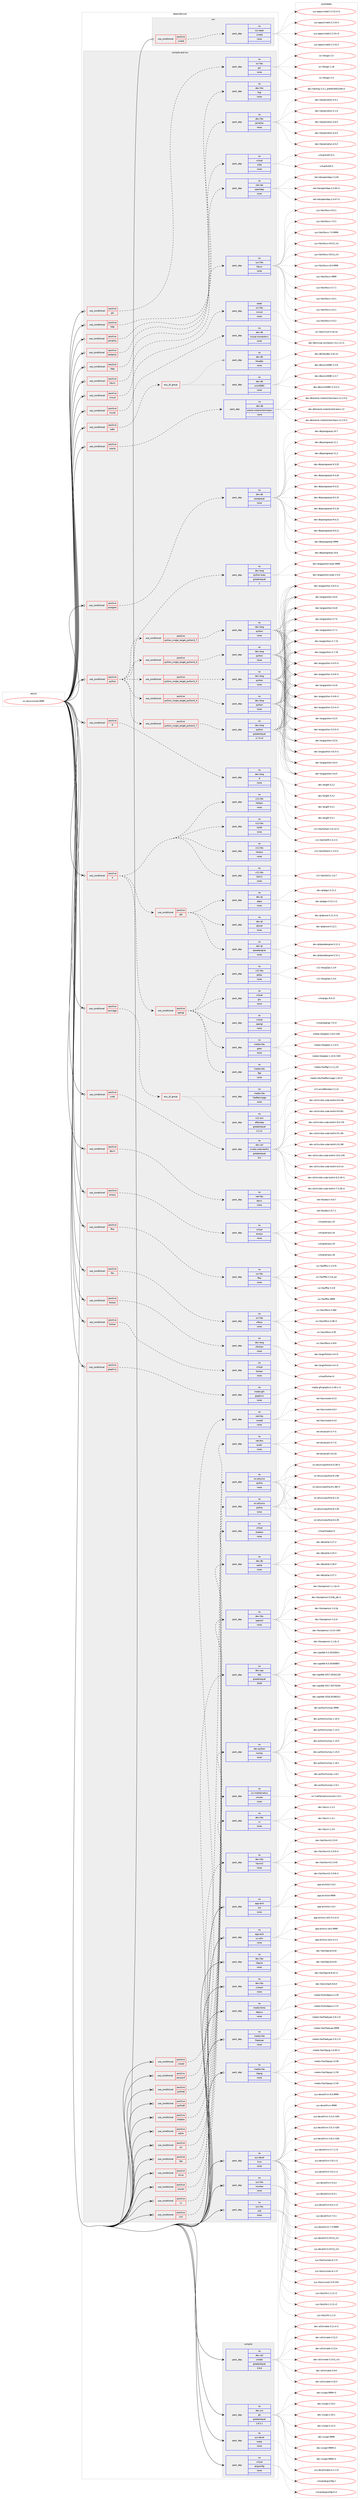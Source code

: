 digraph prolog {

# *************
# Graph options
# *************

newrank=true;
concentrate=true;
compound=true;
graph [rankdir=LR,fontname=Helvetica,fontsize=10,ranksep=1.5];#, ranksep=2.5, nodesep=0.2];
edge  [arrowhead=vee];
node  [fontname=Helvetica,fontsize=10];

# **********
# The ebuild
# **********

subgraph cluster_leftcol {
color=gray;
rank=same;
label=<<i>ebuild</i>>;
id [label="sci-physics/root-9999", color=red, width=4, href="../sci-physics/root-9999.svg"];
}

# ****************
# The dependencies
# ****************

subgraph cluster_midcol {
color=gray;
label=<<i>dependencies</i>>;
subgraph cluster_compile {
fillcolor="#eeeeee";
style=filled;
label=<<i>compile</i>>;
subgraph pack1218118 {
dependency1701307 [label=<<TABLE BORDER="0" CELLBORDER="1" CELLSPACING="0" CELLPADDING="4" WIDTH="220"><TR><TD ROWSPAN="6" CELLPADDING="30">pack_dep</TD></TR><TR><TD WIDTH="110">no</TD></TR><TR><TD>dev-util</TD></TR><TR><TD>cmake</TD></TR><TR><TD>greaterequal</TD></TR><TR><TD>3.9.6</TD></TR></TABLE>>, shape=none, color=blue];
}
id:e -> dependency1701307:w [weight=20,style="solid",arrowhead="vee"];
subgraph pack1218119 {
dependency1701308 [label=<<TABLE BORDER="0" CELLBORDER="1" CELLSPACING="0" CELLPADDING="4" WIDTH="220"><TR><TD ROWSPAN="6" CELLPADDING="30">pack_dep</TD></TR><TR><TD WIDTH="110">no</TD></TR><TR><TD>dev-vcs</TD></TR><TR><TD>git</TD></TR><TR><TD>greaterequal</TD></TR><TR><TD>1.8.2.1</TD></TR></TABLE>>, shape=none, color=blue];
}
id:e -> dependency1701308:w [weight=20,style="solid",arrowhead="vee"];
subgraph pack1218120 {
dependency1701309 [label=<<TABLE BORDER="0" CELLBORDER="1" CELLSPACING="0" CELLPADDING="4" WIDTH="220"><TR><TD ROWSPAN="6" CELLPADDING="30">pack_dep</TD></TR><TR><TD WIDTH="110">no</TD></TR><TR><TD>sys-devel</TD></TR><TR><TD>make</TD></TR><TR><TD>none</TD></TR><TR><TD></TD></TR></TABLE>>, shape=none, color=blue];
}
id:e -> dependency1701309:w [weight=20,style="solid",arrowhead="vee"];
subgraph pack1218121 {
dependency1701310 [label=<<TABLE BORDER="0" CELLBORDER="1" CELLSPACING="0" CELLPADDING="4" WIDTH="220"><TR><TD ROWSPAN="6" CELLPADDING="30">pack_dep</TD></TR><TR><TD WIDTH="110">no</TD></TR><TR><TD>virtual</TD></TR><TR><TD>pkgconfig</TD></TR><TR><TD>none</TD></TR><TR><TD></TD></TR></TABLE>>, shape=none, color=blue];
}
id:e -> dependency1701310:w [weight=20,style="solid",arrowhead="vee"];
}
subgraph cluster_compileandrun {
fillcolor="#eeeeee";
style=filled;
label=<<i>compile and run</i>>;
subgraph cond455294 {
dependency1701311 [label=<<TABLE BORDER="0" CELLBORDER="1" CELLSPACING="0" CELLPADDING="4"><TR><TD ROWSPAN="3" CELLPADDING="10">use_conditional</TD></TR><TR><TD>positive</TD></TR><TR><TD>R</TD></TR></TABLE>>, shape=none, color=red];
subgraph pack1218122 {
dependency1701312 [label=<<TABLE BORDER="0" CELLBORDER="1" CELLSPACING="0" CELLPADDING="4" WIDTH="220"><TR><TD ROWSPAN="6" CELLPADDING="30">pack_dep</TD></TR><TR><TD WIDTH="110">no</TD></TR><TR><TD>dev-lang</TD></TR><TR><TD>R</TD></TR><TR><TD>none</TD></TR><TR><TD></TD></TR></TABLE>>, shape=none, color=blue];
}
dependency1701311:e -> dependency1701312:w [weight=20,style="dashed",arrowhead="vee"];
}
id:e -> dependency1701311:w [weight=20,style="solid",arrowhead="odotvee"];
subgraph cond455295 {
dependency1701313 [label=<<TABLE BORDER="0" CELLBORDER="1" CELLSPACING="0" CELLPADDING="4"><TR><TD ROWSPAN="3" CELLPADDING="10">use_conditional</TD></TR><TR><TD>positive</TD></TR><TR><TD>X</TD></TR></TABLE>>, shape=none, color=red];
subgraph pack1218123 {
dependency1701314 [label=<<TABLE BORDER="0" CELLBORDER="1" CELLSPACING="0" CELLPADDING="4" WIDTH="220"><TR><TD ROWSPAN="6" CELLPADDING="30">pack_dep</TD></TR><TR><TD WIDTH="110">no</TD></TR><TR><TD>x11-libs</TD></TR><TR><TD>libX11</TD></TR><TR><TD>none</TD></TR><TR><TD></TD></TR></TABLE>>, shape=none, color=blue];
}
dependency1701313:e -> dependency1701314:w [weight=20,style="dashed",arrowhead="vee"];
subgraph pack1218124 {
dependency1701315 [label=<<TABLE BORDER="0" CELLBORDER="1" CELLSPACING="0" CELLPADDING="4" WIDTH="220"><TR><TD ROWSPAN="6" CELLPADDING="30">pack_dep</TD></TR><TR><TD WIDTH="110">no</TD></TR><TR><TD>x11-libs</TD></TR><TR><TD>libXext</TD></TR><TR><TD>none</TD></TR><TR><TD></TD></TR></TABLE>>, shape=none, color=blue];
}
dependency1701313:e -> dependency1701315:w [weight=20,style="dashed",arrowhead="vee"];
subgraph pack1218125 {
dependency1701316 [label=<<TABLE BORDER="0" CELLBORDER="1" CELLSPACING="0" CELLPADDING="4" WIDTH="220"><TR><TD ROWSPAN="6" CELLPADDING="30">pack_dep</TD></TR><TR><TD WIDTH="110">no</TD></TR><TR><TD>x11-libs</TD></TR><TR><TD>libXft</TD></TR><TR><TD>none</TD></TR><TR><TD></TD></TR></TABLE>>, shape=none, color=blue];
}
dependency1701313:e -> dependency1701316:w [weight=20,style="dashed",arrowhead="vee"];
subgraph pack1218126 {
dependency1701317 [label=<<TABLE BORDER="0" CELLBORDER="1" CELLSPACING="0" CELLPADDING="4" WIDTH="220"><TR><TD ROWSPAN="6" CELLPADDING="30">pack_dep</TD></TR><TR><TD WIDTH="110">no</TD></TR><TR><TD>x11-libs</TD></TR><TR><TD>libXpm</TD></TR><TR><TD>none</TD></TR><TR><TD></TD></TR></TABLE>>, shape=none, color=blue];
}
dependency1701313:e -> dependency1701317:w [weight=20,style="dashed",arrowhead="vee"];
subgraph cond455296 {
dependency1701318 [label=<<TABLE BORDER="0" CELLBORDER="1" CELLSPACING="0" CELLPADDING="4"><TR><TD ROWSPAN="3" CELLPADDING="10">use_conditional</TD></TR><TR><TD>positive</TD></TR><TR><TD>opengl</TD></TR></TABLE>>, shape=none, color=red];
subgraph pack1218127 {
dependency1701319 [label=<<TABLE BORDER="0" CELLBORDER="1" CELLSPACING="0" CELLPADDING="4" WIDTH="220"><TR><TD ROWSPAN="6" CELLPADDING="30">pack_dep</TD></TR><TR><TD WIDTH="110">no</TD></TR><TR><TD>media-libs</TD></TR><TR><TD>ftgl</TD></TR><TR><TD>none</TD></TR><TR><TD></TD></TR></TABLE>>, shape=none, color=blue];
}
dependency1701318:e -> dependency1701319:w [weight=20,style="dashed",arrowhead="vee"];
subgraph pack1218128 {
dependency1701320 [label=<<TABLE BORDER="0" CELLBORDER="1" CELLSPACING="0" CELLPADDING="4" WIDTH="220"><TR><TD ROWSPAN="6" CELLPADDING="30">pack_dep</TD></TR><TR><TD WIDTH="110">no</TD></TR><TR><TD>media-libs</TD></TR><TR><TD>glew</TD></TR><TR><TD>none</TD></TR><TR><TD></TD></TR></TABLE>>, shape=none, color=blue];
}
dependency1701318:e -> dependency1701320:w [weight=20,style="dashed",arrowhead="vee"];
subgraph pack1218129 {
dependency1701321 [label=<<TABLE BORDER="0" CELLBORDER="1" CELLSPACING="0" CELLPADDING="4" WIDTH="220"><TR><TD ROWSPAN="6" CELLPADDING="30">pack_dep</TD></TR><TR><TD WIDTH="110">no</TD></TR><TR><TD>virtual</TD></TR><TR><TD>opengl</TD></TR><TR><TD>none</TD></TR><TR><TD></TD></TR></TABLE>>, shape=none, color=blue];
}
dependency1701318:e -> dependency1701321:w [weight=20,style="dashed",arrowhead="vee"];
subgraph pack1218130 {
dependency1701322 [label=<<TABLE BORDER="0" CELLBORDER="1" CELLSPACING="0" CELLPADDING="4" WIDTH="220"><TR><TD ROWSPAN="6" CELLPADDING="30">pack_dep</TD></TR><TR><TD WIDTH="110">no</TD></TR><TR><TD>virtual</TD></TR><TR><TD>glu</TD></TR><TR><TD>none</TD></TR><TR><TD></TD></TR></TABLE>>, shape=none, color=blue];
}
dependency1701318:e -> dependency1701322:w [weight=20,style="dashed",arrowhead="vee"];
subgraph pack1218131 {
dependency1701323 [label=<<TABLE BORDER="0" CELLBORDER="1" CELLSPACING="0" CELLPADDING="4" WIDTH="220"><TR><TD ROWSPAN="6" CELLPADDING="30">pack_dep</TD></TR><TR><TD WIDTH="110">no</TD></TR><TR><TD>x11-libs</TD></TR><TR><TD>gl2ps</TD></TR><TR><TD>none</TD></TR><TR><TD></TD></TR></TABLE>>, shape=none, color=blue];
}
dependency1701318:e -> dependency1701323:w [weight=20,style="dashed",arrowhead="vee"];
}
dependency1701313:e -> dependency1701318:w [weight=20,style="dashed",arrowhead="vee"];
subgraph cond455297 {
dependency1701324 [label=<<TABLE BORDER="0" CELLBORDER="1" CELLSPACING="0" CELLPADDING="4"><TR><TD ROWSPAN="3" CELLPADDING="10">use_conditional</TD></TR><TR><TD>positive</TD></TR><TR><TD>qt5</TD></TR></TABLE>>, shape=none, color=red];
subgraph pack1218132 {
dependency1701325 [label=<<TABLE BORDER="0" CELLBORDER="1" CELLSPACING="0" CELLPADDING="4" WIDTH="220"><TR><TD ROWSPAN="6" CELLPADDING="30">pack_dep</TD></TR><TR><TD WIDTH="110">no</TD></TR><TR><TD>dev-qt</TD></TR><TR><TD>qtcore</TD></TR><TR><TD>none</TD></TR><TR><TD></TD></TR></TABLE>>, shape=none, color=blue];
}
dependency1701324:e -> dependency1701325:w [weight=20,style="dashed",arrowhead="vee"];
subgraph pack1218133 {
dependency1701326 [label=<<TABLE BORDER="0" CELLBORDER="1" CELLSPACING="0" CELLPADDING="4" WIDTH="220"><TR><TD ROWSPAN="6" CELLPADDING="30">pack_dep</TD></TR><TR><TD WIDTH="110">no</TD></TR><TR><TD>dev-qt</TD></TR><TR><TD>qtgui</TD></TR><TR><TD>none</TD></TR><TR><TD></TD></TR></TABLE>>, shape=none, color=blue];
}
dependency1701324:e -> dependency1701326:w [weight=20,style="dashed",arrowhead="vee"];
subgraph pack1218134 {
dependency1701327 [label=<<TABLE BORDER="0" CELLBORDER="1" CELLSPACING="0" CELLPADDING="4" WIDTH="220"><TR><TD ROWSPAN="6" CELLPADDING="30">pack_dep</TD></TR><TR><TD WIDTH="110">no</TD></TR><TR><TD>dev-qt</TD></TR><TR><TD>qtwebengine</TD></TR><TR><TD>none</TD></TR><TR><TD></TD></TR></TABLE>>, shape=none, color=blue];
}
dependency1701324:e -> dependency1701327:w [weight=20,style="dashed",arrowhead="vee"];
}
dependency1701313:e -> dependency1701324:w [weight=20,style="dashed",arrowhead="vee"];
}
id:e -> dependency1701313:w [weight=20,style="solid",arrowhead="odotvee"];
subgraph cond455298 {
dependency1701328 [label=<<TABLE BORDER="0" CELLBORDER="1" CELLSPACING="0" CELLPADDING="4"><TR><TD ROWSPAN="3" CELLPADDING="10">use_conditional</TD></TR><TR><TD>positive</TD></TR><TR><TD>asimage</TD></TR></TABLE>>, shape=none, color=red];
subgraph any27043 {
dependency1701329 [label=<<TABLE BORDER="0" CELLBORDER="1" CELLSPACING="0" CELLPADDING="4"><TR><TD CELLPADDING="10">any_of_group</TD></TR></TABLE>>, shape=none, color=red];subgraph pack1218135 {
dependency1701330 [label=<<TABLE BORDER="0" CELLBORDER="1" CELLSPACING="0" CELLPADDING="4" WIDTH="220"><TR><TD ROWSPAN="6" CELLPADDING="30">pack_dep</TD></TR><TR><TD WIDTH="110">no</TD></TR><TR><TD>media-libs</TD></TR><TR><TD>libafterimage</TD></TR><TR><TD>none</TD></TR><TR><TD></TD></TR></TABLE>>, shape=none, color=blue];
}
dependency1701329:e -> dependency1701330:w [weight=20,style="dotted",arrowhead="oinv"];
subgraph pack1218136 {
dependency1701331 [label=<<TABLE BORDER="0" CELLBORDER="1" CELLSPACING="0" CELLPADDING="4" WIDTH="220"><TR><TD ROWSPAN="6" CELLPADDING="30">pack_dep</TD></TR><TR><TD WIDTH="110">no</TD></TR><TR><TD>x11-wm</TD></TR><TR><TD>afterstep</TD></TR><TR><TD>greaterequal</TD></TR><TR><TD>2.2.11</TD></TR></TABLE>>, shape=none, color=blue];
}
dependency1701329:e -> dependency1701331:w [weight=20,style="dotted",arrowhead="oinv"];
}
dependency1701328:e -> dependency1701329:w [weight=20,style="dashed",arrowhead="vee"];
}
id:e -> dependency1701328:w [weight=20,style="solid",arrowhead="odotvee"];
subgraph cond455299 {
dependency1701332 [label=<<TABLE BORDER="0" CELLBORDER="1" CELLSPACING="0" CELLPADDING="4"><TR><TD ROWSPAN="3" CELLPADDING="10">use_conditional</TD></TR><TR><TD>positive</TD></TR><TR><TD>cuda</TD></TR></TABLE>>, shape=none, color=red];
subgraph pack1218137 {
dependency1701333 [label=<<TABLE BORDER="0" CELLBORDER="1" CELLSPACING="0" CELLPADDING="4" WIDTH="220"><TR><TD ROWSPAN="6" CELLPADDING="30">pack_dep</TD></TR><TR><TD WIDTH="110">no</TD></TR><TR><TD>dev-util</TD></TR><TR><TD>nvidia-cuda-toolkit</TD></TR><TR><TD>greaterequal</TD></TR><TR><TD>9.0</TD></TR></TABLE>>, shape=none, color=blue];
}
dependency1701332:e -> dependency1701333:w [weight=20,style="dashed",arrowhead="vee"];
}
id:e -> dependency1701332:w [weight=20,style="solid",arrowhead="odotvee"];
subgraph cond455300 {
dependency1701334 [label=<<TABLE BORDER="0" CELLBORDER="1" CELLSPACING="0" CELLPADDING="4"><TR><TD ROWSPAN="3" CELLPADDING="10">use_conditional</TD></TR><TR><TD>positive</TD></TR><TR><TD>davix</TD></TR></TABLE>>, shape=none, color=red];
subgraph pack1218138 {
dependency1701335 [label=<<TABLE BORDER="0" CELLBORDER="1" CELLSPACING="0" CELLPADDING="4" WIDTH="220"><TR><TD ROWSPAN="6" CELLPADDING="30">pack_dep</TD></TR><TR><TD WIDTH="110">no</TD></TR><TR><TD>net-libs</TD></TR><TR><TD>davix</TD></TR><TR><TD>none</TD></TR><TR><TD></TD></TR></TABLE>>, shape=none, color=blue];
}
dependency1701334:e -> dependency1701335:w [weight=20,style="dashed",arrowhead="vee"];
}
id:e -> dependency1701334:w [weight=20,style="solid",arrowhead="odotvee"];
subgraph cond455301 {
dependency1701336 [label=<<TABLE BORDER="0" CELLBORDER="1" CELLSPACING="0" CELLPADDING="4"><TR><TD ROWSPAN="3" CELLPADDING="10">use_conditional</TD></TR><TR><TD>positive</TD></TR><TR><TD>emacs</TD></TR></TABLE>>, shape=none, color=red];
subgraph pack1218139 {
dependency1701337 [label=<<TABLE BORDER="0" CELLBORDER="1" CELLSPACING="0" CELLPADDING="4" WIDTH="220"><TR><TD ROWSPAN="6" CELLPADDING="30">pack_dep</TD></TR><TR><TD WIDTH="110">no</TD></TR><TR><TD>virtual</TD></TR><TR><TD>emacs</TD></TR><TR><TD>none</TD></TR><TR><TD></TD></TR></TABLE>>, shape=none, color=blue];
}
dependency1701336:e -> dependency1701337:w [weight=20,style="dashed",arrowhead="vee"];
}
id:e -> dependency1701336:w [weight=20,style="solid",arrowhead="odotvee"];
subgraph cond455302 {
dependency1701338 [label=<<TABLE BORDER="0" CELLBORDER="1" CELLSPACING="0" CELLPADDING="4"><TR><TD ROWSPAN="3" CELLPADDING="10">use_conditional</TD></TR><TR><TD>positive</TD></TR><TR><TD>fftw</TD></TR></TABLE>>, shape=none, color=red];
subgraph pack1218140 {
dependency1701339 [label=<<TABLE BORDER="0" CELLBORDER="1" CELLSPACING="0" CELLPADDING="4" WIDTH="220"><TR><TD ROWSPAN="6" CELLPADDING="30">pack_dep</TD></TR><TR><TD WIDTH="110">no</TD></TR><TR><TD>sci-libs</TD></TR><TR><TD>fftw</TD></TR><TR><TD>none</TD></TR><TR><TD></TD></TR></TABLE>>, shape=none, color=blue];
}
dependency1701338:e -> dependency1701339:w [weight=20,style="dashed",arrowhead="vee"];
}
id:e -> dependency1701338:w [weight=20,style="solid",arrowhead="odotvee"];
subgraph cond455303 {
dependency1701340 [label=<<TABLE BORDER="0" CELLBORDER="1" CELLSPACING="0" CELLPADDING="4"><TR><TD ROWSPAN="3" CELLPADDING="10">use_conditional</TD></TR><TR><TD>positive</TD></TR><TR><TD>fits</TD></TR></TABLE>>, shape=none, color=red];
subgraph pack1218141 {
dependency1701341 [label=<<TABLE BORDER="0" CELLBORDER="1" CELLSPACING="0" CELLPADDING="4" WIDTH="220"><TR><TD ROWSPAN="6" CELLPADDING="30">pack_dep</TD></TR><TR><TD WIDTH="110">no</TD></TR><TR><TD>sci-libs</TD></TR><TR><TD>cfitsio</TD></TR><TR><TD>none</TD></TR><TR><TD></TD></TR></TABLE>>, shape=none, color=blue];
}
dependency1701340:e -> dependency1701341:w [weight=20,style="dashed",arrowhead="vee"];
}
id:e -> dependency1701340:w [weight=20,style="solid",arrowhead="odotvee"];
subgraph cond455304 {
dependency1701342 [label=<<TABLE BORDER="0" CELLBORDER="1" CELLSPACING="0" CELLPADDING="4"><TR><TD ROWSPAN="3" CELLPADDING="10">use_conditional</TD></TR><TR><TD>positive</TD></TR><TR><TD>fortran</TD></TR></TABLE>>, shape=none, color=red];
subgraph pack1218142 {
dependency1701343 [label=<<TABLE BORDER="0" CELLBORDER="1" CELLSPACING="0" CELLPADDING="4" WIDTH="220"><TR><TD ROWSPAN="6" CELLPADDING="30">pack_dep</TD></TR><TR><TD WIDTH="110">no</TD></TR><TR><TD>dev-lang</TD></TR><TR><TD>cfortran</TD></TR><TR><TD>none</TD></TR><TR><TD></TD></TR></TABLE>>, shape=none, color=blue];
}
dependency1701342:e -> dependency1701343:w [weight=20,style="dashed",arrowhead="vee"];
}
id:e -> dependency1701342:w [weight=20,style="solid",arrowhead="odotvee"];
subgraph cond455305 {
dependency1701344 [label=<<TABLE BORDER="0" CELLBORDER="1" CELLSPACING="0" CELLPADDING="4"><TR><TD ROWSPAN="3" CELLPADDING="10">use_conditional</TD></TR><TR><TD>positive</TD></TR><TR><TD>fortran</TD></TR></TABLE>>, shape=none, color=red];
subgraph pack1218143 {
dependency1701345 [label=<<TABLE BORDER="0" CELLBORDER="1" CELLSPACING="0" CELLPADDING="4" WIDTH="220"><TR><TD ROWSPAN="6" CELLPADDING="30">pack_dep</TD></TR><TR><TD WIDTH="110">no</TD></TR><TR><TD>virtual</TD></TR><TR><TD>fortran</TD></TR><TR><TD>none</TD></TR><TR><TD></TD></TR></TABLE>>, shape=none, color=blue];
}
dependency1701344:e -> dependency1701345:w [weight=20,style="dashed",arrowhead="vee"];
}
id:e -> dependency1701344:w [weight=20,style="solid",arrowhead="odotvee"];
subgraph cond455306 {
dependency1701346 [label=<<TABLE BORDER="0" CELLBORDER="1" CELLSPACING="0" CELLPADDING="4"><TR><TD ROWSPAN="3" CELLPADDING="10">use_conditional</TD></TR><TR><TD>positive</TD></TR><TR><TD>graphviz</TD></TR></TABLE>>, shape=none, color=red];
subgraph pack1218144 {
dependency1701347 [label=<<TABLE BORDER="0" CELLBORDER="1" CELLSPACING="0" CELLPADDING="4" WIDTH="220"><TR><TD ROWSPAN="6" CELLPADDING="30">pack_dep</TD></TR><TR><TD WIDTH="110">no</TD></TR><TR><TD>media-gfx</TD></TR><TR><TD>graphviz</TD></TR><TR><TD>none</TD></TR><TR><TD></TD></TR></TABLE>>, shape=none, color=blue];
}
dependency1701346:e -> dependency1701347:w [weight=20,style="dashed",arrowhead="vee"];
}
id:e -> dependency1701346:w [weight=20,style="solid",arrowhead="odotvee"];
subgraph cond455307 {
dependency1701348 [label=<<TABLE BORDER="0" CELLBORDER="1" CELLSPACING="0" CELLPADDING="4"><TR><TD ROWSPAN="3" CELLPADDING="10">use_conditional</TD></TR><TR><TD>positive</TD></TR><TR><TD>gsl</TD></TR></TABLE>>, shape=none, color=red];
subgraph pack1218145 {
dependency1701349 [label=<<TABLE BORDER="0" CELLBORDER="1" CELLSPACING="0" CELLPADDING="4" WIDTH="220"><TR><TD ROWSPAN="6" CELLPADDING="30">pack_dep</TD></TR><TR><TD WIDTH="110">no</TD></TR><TR><TD>sci-libs</TD></TR><TR><TD>gsl</TD></TR><TR><TD>none</TD></TR><TR><TD></TD></TR></TABLE>>, shape=none, color=blue];
}
dependency1701348:e -> dependency1701349:w [weight=20,style="dashed",arrowhead="vee"];
}
id:e -> dependency1701348:w [weight=20,style="solid",arrowhead="odotvee"];
subgraph cond455308 {
dependency1701350 [label=<<TABLE BORDER="0" CELLBORDER="1" CELLSPACING="0" CELLPADDING="4"><TR><TD ROWSPAN="3" CELLPADDING="10">use_conditional</TD></TR><TR><TD>positive</TD></TR><TR><TD>http</TD></TR></TABLE>>, shape=none, color=red];
subgraph pack1218146 {
dependency1701351 [label=<<TABLE BORDER="0" CELLBORDER="1" CELLSPACING="0" CELLPADDING="4" WIDTH="220"><TR><TD ROWSPAN="6" CELLPADDING="30">pack_dep</TD></TR><TR><TD WIDTH="110">no</TD></TR><TR><TD>dev-libs</TD></TR><TR><TD>fcgi</TD></TR><TR><TD>none</TD></TR><TR><TD></TD></TR></TABLE>>, shape=none, color=blue];
}
dependency1701350:e -> dependency1701351:w [weight=20,style="dashed",arrowhead="vee"];
}
id:e -> dependency1701350:w [weight=20,style="solid",arrowhead="odotvee"];
subgraph cond455309 {
dependency1701352 [label=<<TABLE BORDER="0" CELLBORDER="1" CELLSPACING="0" CELLPADDING="4"><TR><TD ROWSPAN="3" CELLPADDING="10">use_conditional</TD></TR><TR><TD>positive</TD></TR><TR><TD>jemalloc</TD></TR></TABLE>>, shape=none, color=red];
subgraph pack1218147 {
dependency1701353 [label=<<TABLE BORDER="0" CELLBORDER="1" CELLSPACING="0" CELLPADDING="4" WIDTH="220"><TR><TD ROWSPAN="6" CELLPADDING="30">pack_dep</TD></TR><TR><TD WIDTH="110">no</TD></TR><TR><TD>dev-libs</TD></TR><TR><TD>jemalloc</TD></TR><TR><TD>none</TD></TR><TR><TD></TD></TR></TABLE>>, shape=none, color=blue];
}
dependency1701352:e -> dependency1701353:w [weight=20,style="dashed",arrowhead="vee"];
}
id:e -> dependency1701352:w [weight=20,style="solid",arrowhead="odotvee"];
subgraph cond455310 {
dependency1701354 [label=<<TABLE BORDER="0" CELLBORDER="1" CELLSPACING="0" CELLPADDING="4"><TR><TD ROWSPAN="3" CELLPADDING="10">use_conditional</TD></TR><TR><TD>positive</TD></TR><TR><TD>kerberos</TD></TR></TABLE>>, shape=none, color=red];
subgraph pack1218148 {
dependency1701355 [label=<<TABLE BORDER="0" CELLBORDER="1" CELLSPACING="0" CELLPADDING="4" WIDTH="220"><TR><TD ROWSPAN="6" CELLPADDING="30">pack_dep</TD></TR><TR><TD WIDTH="110">no</TD></TR><TR><TD>virtual</TD></TR><TR><TD>krb5</TD></TR><TR><TD>none</TD></TR><TR><TD></TD></TR></TABLE>>, shape=none, color=blue];
}
dependency1701354:e -> dependency1701355:w [weight=20,style="dashed",arrowhead="vee"];
}
id:e -> dependency1701354:w [weight=20,style="solid",arrowhead="odotvee"];
subgraph cond455311 {
dependency1701356 [label=<<TABLE BORDER="0" CELLBORDER="1" CELLSPACING="0" CELLPADDING="4"><TR><TD ROWSPAN="3" CELLPADDING="10">use_conditional</TD></TR><TR><TD>positive</TD></TR><TR><TD>ldap</TD></TR></TABLE>>, shape=none, color=red];
subgraph pack1218149 {
dependency1701357 [label=<<TABLE BORDER="0" CELLBORDER="1" CELLSPACING="0" CELLPADDING="4" WIDTH="220"><TR><TD ROWSPAN="6" CELLPADDING="30">pack_dep</TD></TR><TR><TD WIDTH="110">no</TD></TR><TR><TD>net-nds</TD></TR><TR><TD>openldap</TD></TR><TR><TD>none</TD></TR><TR><TD></TD></TR></TABLE>>, shape=none, color=blue];
}
dependency1701356:e -> dependency1701357:w [weight=20,style="dashed",arrowhead="vee"];
}
id:e -> dependency1701356:w [weight=20,style="solid",arrowhead="odotvee"];
subgraph cond455312 {
dependency1701358 [label=<<TABLE BORDER="0" CELLBORDER="1" CELLSPACING="0" CELLPADDING="4"><TR><TD ROWSPAN="3" CELLPADDING="10">use_conditional</TD></TR><TR><TD>positive</TD></TR><TR><TD>libcxx</TD></TR></TABLE>>, shape=none, color=red];
subgraph pack1218150 {
dependency1701359 [label=<<TABLE BORDER="0" CELLBORDER="1" CELLSPACING="0" CELLPADDING="4" WIDTH="220"><TR><TD ROWSPAN="6" CELLPADDING="30">pack_dep</TD></TR><TR><TD WIDTH="110">no</TD></TR><TR><TD>sys-libs</TD></TR><TR><TD>libcxx</TD></TR><TR><TD>none</TD></TR><TR><TD></TD></TR></TABLE>>, shape=none, color=blue];
}
dependency1701358:e -> dependency1701359:w [weight=20,style="dashed",arrowhead="vee"];
}
id:e -> dependency1701358:w [weight=20,style="solid",arrowhead="odotvee"];
subgraph cond455313 {
dependency1701360 [label=<<TABLE BORDER="0" CELLBORDER="1" CELLSPACING="0" CELLPADDING="4"><TR><TD ROWSPAN="3" CELLPADDING="10">use_conditional</TD></TR><TR><TD>positive</TD></TR><TR><TD>minuit</TD></TR></TABLE>>, shape=none, color=red];
subgraph pack1218151 {
dependency1701361 [label=<<TABLE BORDER="0" CELLBORDER="1" CELLSPACING="0" CELLPADDING="4" WIDTH="220"><TR><TD ROWSPAN="6" CELLPADDING="30">pack_dep</TD></TR><TR><TD WIDTH="110">weak</TD></TR><TR><TD>sci-libs</TD></TR><TR><TD>minuit</TD></TR><TR><TD>none</TD></TR><TR><TD></TD></TR></TABLE>>, shape=none, color=blue];
}
dependency1701360:e -> dependency1701361:w [weight=20,style="dashed",arrowhead="vee"];
}
id:e -> dependency1701360:w [weight=20,style="solid",arrowhead="odotvee"];
subgraph cond455314 {
dependency1701362 [label=<<TABLE BORDER="0" CELLBORDER="1" CELLSPACING="0" CELLPADDING="4"><TR><TD ROWSPAN="3" CELLPADDING="10">use_conditional</TD></TR><TR><TD>positive</TD></TR><TR><TD>mysql</TD></TR></TABLE>>, shape=none, color=red];
subgraph pack1218152 {
dependency1701363 [label=<<TABLE BORDER="0" CELLBORDER="1" CELLSPACING="0" CELLPADDING="4" WIDTH="220"><TR><TD ROWSPAN="6" CELLPADDING="30">pack_dep</TD></TR><TR><TD WIDTH="110">no</TD></TR><TR><TD>dev-db</TD></TR><TR><TD>mysql-connector-c</TD></TR><TR><TD>none</TD></TR><TR><TD></TD></TR></TABLE>>, shape=none, color=blue];
}
dependency1701362:e -> dependency1701363:w [weight=20,style="dashed",arrowhead="vee"];
}
id:e -> dependency1701362:w [weight=20,style="solid",arrowhead="odotvee"];
subgraph cond455315 {
dependency1701364 [label=<<TABLE BORDER="0" CELLBORDER="1" CELLSPACING="0" CELLPADDING="4"><TR><TD ROWSPAN="3" CELLPADDING="10">use_conditional</TD></TR><TR><TD>positive</TD></TR><TR><TD>odbc</TD></TR></TABLE>>, shape=none, color=red];
subgraph any27044 {
dependency1701365 [label=<<TABLE BORDER="0" CELLBORDER="1" CELLSPACING="0" CELLPADDING="4"><TR><TD CELLPADDING="10">any_of_group</TD></TR></TABLE>>, shape=none, color=red];subgraph pack1218153 {
dependency1701366 [label=<<TABLE BORDER="0" CELLBORDER="1" CELLSPACING="0" CELLPADDING="4" WIDTH="220"><TR><TD ROWSPAN="6" CELLPADDING="30">pack_dep</TD></TR><TR><TD WIDTH="110">no</TD></TR><TR><TD>dev-db</TD></TR><TR><TD>libiodbc</TD></TR><TR><TD>none</TD></TR><TR><TD></TD></TR></TABLE>>, shape=none, color=blue];
}
dependency1701365:e -> dependency1701366:w [weight=20,style="dotted",arrowhead="oinv"];
subgraph pack1218154 {
dependency1701367 [label=<<TABLE BORDER="0" CELLBORDER="1" CELLSPACING="0" CELLPADDING="4" WIDTH="220"><TR><TD ROWSPAN="6" CELLPADDING="30">pack_dep</TD></TR><TR><TD WIDTH="110">no</TD></TR><TR><TD>dev-db</TD></TR><TR><TD>unixODBC</TD></TR><TR><TD>none</TD></TR><TR><TD></TD></TR></TABLE>>, shape=none, color=blue];
}
dependency1701365:e -> dependency1701367:w [weight=20,style="dotted",arrowhead="oinv"];
}
dependency1701364:e -> dependency1701365:w [weight=20,style="dashed",arrowhead="vee"];
}
id:e -> dependency1701364:w [weight=20,style="solid",arrowhead="odotvee"];
subgraph cond455316 {
dependency1701368 [label=<<TABLE BORDER="0" CELLBORDER="1" CELLSPACING="0" CELLPADDING="4"><TR><TD ROWSPAN="3" CELLPADDING="10">use_conditional</TD></TR><TR><TD>positive</TD></TR><TR><TD>oracle</TD></TR></TABLE>>, shape=none, color=red];
subgraph pack1218155 {
dependency1701369 [label=<<TABLE BORDER="0" CELLBORDER="1" CELLSPACING="0" CELLPADDING="4" WIDTH="220"><TR><TD ROWSPAN="6" CELLPADDING="30">pack_dep</TD></TR><TR><TD WIDTH="110">no</TD></TR><TR><TD>dev-db</TD></TR><TR><TD>oracle-instantclient-basic</TD></TR><TR><TD>none</TD></TR><TR><TD></TD></TR></TABLE>>, shape=none, color=blue];
}
dependency1701368:e -> dependency1701369:w [weight=20,style="dashed",arrowhead="vee"];
}
id:e -> dependency1701368:w [weight=20,style="solid",arrowhead="odotvee"];
subgraph cond455317 {
dependency1701370 [label=<<TABLE BORDER="0" CELLBORDER="1" CELLSPACING="0" CELLPADDING="4"><TR><TD ROWSPAN="3" CELLPADDING="10">use_conditional</TD></TR><TR><TD>positive</TD></TR><TR><TD>postgres</TD></TR></TABLE>>, shape=none, color=red];
subgraph pack1218156 {
dependency1701371 [label=<<TABLE BORDER="0" CELLBORDER="1" CELLSPACING="0" CELLPADDING="4" WIDTH="220"><TR><TD ROWSPAN="6" CELLPADDING="30">pack_dep</TD></TR><TR><TD WIDTH="110">no</TD></TR><TR><TD>dev-db</TD></TR><TR><TD>postgresql</TD></TR><TR><TD>none</TD></TR><TR><TD></TD></TR></TABLE>>, shape=none, color=blue];
}
dependency1701370:e -> dependency1701371:w [weight=20,style="dashed",arrowhead="vee"];
}
id:e -> dependency1701370:w [weight=20,style="solid",arrowhead="odotvee"];
subgraph cond455318 {
dependency1701372 [label=<<TABLE BORDER="0" CELLBORDER="1" CELLSPACING="0" CELLPADDING="4"><TR><TD ROWSPAN="3" CELLPADDING="10">use_conditional</TD></TR><TR><TD>positive</TD></TR><TR><TD>pythia6</TD></TR></TABLE>>, shape=none, color=red];
subgraph pack1218157 {
dependency1701373 [label=<<TABLE BORDER="0" CELLBORDER="1" CELLSPACING="0" CELLPADDING="4" WIDTH="220"><TR><TD ROWSPAN="6" CELLPADDING="30">pack_dep</TD></TR><TR><TD WIDTH="110">no</TD></TR><TR><TD>sci-physics</TD></TR><TR><TD>pythia</TD></TR><TR><TD>none</TD></TR><TR><TD></TD></TR></TABLE>>, shape=none, color=blue];
}
dependency1701372:e -> dependency1701373:w [weight=20,style="dashed",arrowhead="vee"];
}
id:e -> dependency1701372:w [weight=20,style="solid",arrowhead="odotvee"];
subgraph cond455319 {
dependency1701374 [label=<<TABLE BORDER="0" CELLBORDER="1" CELLSPACING="0" CELLPADDING="4"><TR><TD ROWSPAN="3" CELLPADDING="10">use_conditional</TD></TR><TR><TD>positive</TD></TR><TR><TD>pythia8</TD></TR></TABLE>>, shape=none, color=red];
subgraph pack1218158 {
dependency1701375 [label=<<TABLE BORDER="0" CELLBORDER="1" CELLSPACING="0" CELLPADDING="4" WIDTH="220"><TR><TD ROWSPAN="6" CELLPADDING="30">pack_dep</TD></TR><TR><TD WIDTH="110">no</TD></TR><TR><TD>sci-physics</TD></TR><TR><TD>pythia</TD></TR><TR><TD>none</TD></TR><TR><TD></TD></TR></TABLE>>, shape=none, color=blue];
}
dependency1701374:e -> dependency1701375:w [weight=20,style="dashed",arrowhead="vee"];
}
id:e -> dependency1701374:w [weight=20,style="solid",arrowhead="odotvee"];
subgraph cond455320 {
dependency1701376 [label=<<TABLE BORDER="0" CELLBORDER="1" CELLSPACING="0" CELLPADDING="4"><TR><TD ROWSPAN="3" CELLPADDING="10">use_conditional</TD></TR><TR><TD>positive</TD></TR><TR><TD>python</TD></TR></TABLE>>, shape=none, color=red];
subgraph cond455321 {
dependency1701377 [label=<<TABLE BORDER="0" CELLBORDER="1" CELLSPACING="0" CELLPADDING="4"><TR><TD ROWSPAN="3" CELLPADDING="10">use_conditional</TD></TR><TR><TD>positive</TD></TR><TR><TD>python_single_target_python2_7</TD></TR></TABLE>>, shape=none, color=red];
subgraph pack1218159 {
dependency1701378 [label=<<TABLE BORDER="0" CELLBORDER="1" CELLSPACING="0" CELLPADDING="4" WIDTH="220"><TR><TD ROWSPAN="6" CELLPADDING="30">pack_dep</TD></TR><TR><TD WIDTH="110">no</TD></TR><TR><TD>dev-lang</TD></TR><TR><TD>python</TD></TR><TR><TD>greaterequal</TD></TR><TR><TD>2.7.5-r2</TD></TR></TABLE>>, shape=none, color=blue];
}
dependency1701377:e -> dependency1701378:w [weight=20,style="dashed",arrowhead="vee"];
}
dependency1701376:e -> dependency1701377:w [weight=20,style="dashed",arrowhead="vee"];
subgraph cond455322 {
dependency1701379 [label=<<TABLE BORDER="0" CELLBORDER="1" CELLSPACING="0" CELLPADDING="4"><TR><TD ROWSPAN="3" CELLPADDING="10">use_conditional</TD></TR><TR><TD>positive</TD></TR><TR><TD>python_single_target_python3_4</TD></TR></TABLE>>, shape=none, color=red];
subgraph pack1218160 {
dependency1701380 [label=<<TABLE BORDER="0" CELLBORDER="1" CELLSPACING="0" CELLPADDING="4" WIDTH="220"><TR><TD ROWSPAN="6" CELLPADDING="30">pack_dep</TD></TR><TR><TD WIDTH="110">no</TD></TR><TR><TD>dev-lang</TD></TR><TR><TD>python</TD></TR><TR><TD>none</TD></TR><TR><TD></TD></TR></TABLE>>, shape=none, color=blue];
}
dependency1701379:e -> dependency1701380:w [weight=20,style="dashed",arrowhead="vee"];
}
dependency1701376:e -> dependency1701379:w [weight=20,style="dashed",arrowhead="vee"];
subgraph cond455323 {
dependency1701381 [label=<<TABLE BORDER="0" CELLBORDER="1" CELLSPACING="0" CELLPADDING="4"><TR><TD ROWSPAN="3" CELLPADDING="10">use_conditional</TD></TR><TR><TD>positive</TD></TR><TR><TD>python_single_target_python3_5</TD></TR></TABLE>>, shape=none, color=red];
subgraph pack1218161 {
dependency1701382 [label=<<TABLE BORDER="0" CELLBORDER="1" CELLSPACING="0" CELLPADDING="4" WIDTH="220"><TR><TD ROWSPAN="6" CELLPADDING="30">pack_dep</TD></TR><TR><TD WIDTH="110">no</TD></TR><TR><TD>dev-lang</TD></TR><TR><TD>python</TD></TR><TR><TD>none</TD></TR><TR><TD></TD></TR></TABLE>>, shape=none, color=blue];
}
dependency1701381:e -> dependency1701382:w [weight=20,style="dashed",arrowhead="vee"];
}
dependency1701376:e -> dependency1701381:w [weight=20,style="dashed",arrowhead="vee"];
subgraph cond455324 {
dependency1701383 [label=<<TABLE BORDER="0" CELLBORDER="1" CELLSPACING="0" CELLPADDING="4"><TR><TD ROWSPAN="3" CELLPADDING="10">use_conditional</TD></TR><TR><TD>positive</TD></TR><TR><TD>python_single_target_python3_6</TD></TR></TABLE>>, shape=none, color=red];
subgraph pack1218162 {
dependency1701384 [label=<<TABLE BORDER="0" CELLBORDER="1" CELLSPACING="0" CELLPADDING="4" WIDTH="220"><TR><TD ROWSPAN="6" CELLPADDING="30">pack_dep</TD></TR><TR><TD WIDTH="110">no</TD></TR><TR><TD>dev-lang</TD></TR><TR><TD>python</TD></TR><TR><TD>none</TD></TR><TR><TD></TD></TR></TABLE>>, shape=none, color=blue];
}
dependency1701383:e -> dependency1701384:w [weight=20,style="dashed",arrowhead="vee"];
}
dependency1701376:e -> dependency1701383:w [weight=20,style="dashed",arrowhead="vee"];
subgraph cond455325 {
dependency1701385 [label=<<TABLE BORDER="0" CELLBORDER="1" CELLSPACING="0" CELLPADDING="4"><TR><TD ROWSPAN="3" CELLPADDING="10">use_conditional</TD></TR><TR><TD>positive</TD></TR><TR><TD>python_single_target_python3_7</TD></TR></TABLE>>, shape=none, color=red];
subgraph pack1218163 {
dependency1701386 [label=<<TABLE BORDER="0" CELLBORDER="1" CELLSPACING="0" CELLPADDING="4" WIDTH="220"><TR><TD ROWSPAN="6" CELLPADDING="30">pack_dep</TD></TR><TR><TD WIDTH="110">no</TD></TR><TR><TD>dev-lang</TD></TR><TR><TD>python</TD></TR><TR><TD>none</TD></TR><TR><TD></TD></TR></TABLE>>, shape=none, color=blue];
}
dependency1701385:e -> dependency1701386:w [weight=20,style="dashed",arrowhead="vee"];
}
dependency1701376:e -> dependency1701385:w [weight=20,style="dashed",arrowhead="vee"];
subgraph pack1218164 {
dependency1701387 [label=<<TABLE BORDER="0" CELLBORDER="1" CELLSPACING="0" CELLPADDING="4" WIDTH="220"><TR><TD ROWSPAN="6" CELLPADDING="30">pack_dep</TD></TR><TR><TD WIDTH="110">no</TD></TR><TR><TD>dev-lang</TD></TR><TR><TD>python-exec</TD></TR><TR><TD>greaterequal</TD></TR><TR><TD>2</TD></TR></TABLE>>, shape=none, color=blue];
}
dependency1701376:e -> dependency1701387:w [weight=20,style="dashed",arrowhead="vee"];
}
id:e -> dependency1701376:w [weight=20,style="solid",arrowhead="odotvee"];
subgraph cond455326 {
dependency1701388 [label=<<TABLE BORDER="0" CELLBORDER="1" CELLSPACING="0" CELLPADDING="4"><TR><TD ROWSPAN="3" CELLPADDING="10">use_conditional</TD></TR><TR><TD>positive</TD></TR><TR><TD>shadow</TD></TR></TABLE>>, shape=none, color=red];
subgraph pack1218165 {
dependency1701389 [label=<<TABLE BORDER="0" CELLBORDER="1" CELLSPACING="0" CELLPADDING="4" WIDTH="220"><TR><TD ROWSPAN="6" CELLPADDING="30">pack_dep</TD></TR><TR><TD WIDTH="110">no</TD></TR><TR><TD>virtual</TD></TR><TR><TD>shadow</TD></TR><TR><TD>none</TD></TR><TR><TD></TD></TR></TABLE>>, shape=none, color=blue];
}
dependency1701388:e -> dependency1701389:w [weight=20,style="dashed",arrowhead="vee"];
}
id:e -> dependency1701388:w [weight=20,style="solid",arrowhead="odotvee"];
subgraph cond455327 {
dependency1701390 [label=<<TABLE BORDER="0" CELLBORDER="1" CELLSPACING="0" CELLPADDING="4"><TR><TD ROWSPAN="3" CELLPADDING="10">use_conditional</TD></TR><TR><TD>positive</TD></TR><TR><TD>sqlite</TD></TR></TABLE>>, shape=none, color=red];
subgraph pack1218166 {
dependency1701391 [label=<<TABLE BORDER="0" CELLBORDER="1" CELLSPACING="0" CELLPADDING="4" WIDTH="220"><TR><TD ROWSPAN="6" CELLPADDING="30">pack_dep</TD></TR><TR><TD WIDTH="110">no</TD></TR><TR><TD>dev-db</TD></TR><TR><TD>sqlite</TD></TR><TR><TD>none</TD></TR><TR><TD></TD></TR></TABLE>>, shape=none, color=blue];
}
dependency1701390:e -> dependency1701391:w [weight=20,style="dashed",arrowhead="vee"];
}
id:e -> dependency1701390:w [weight=20,style="solid",arrowhead="odotvee"];
subgraph cond455328 {
dependency1701392 [label=<<TABLE BORDER="0" CELLBORDER="1" CELLSPACING="0" CELLPADDING="4"><TR><TD ROWSPAN="3" CELLPADDING="10">use_conditional</TD></TR><TR><TD>positive</TD></TR><TR><TD>ssl</TD></TR></TABLE>>, shape=none, color=red];
subgraph pack1218167 {
dependency1701393 [label=<<TABLE BORDER="0" CELLBORDER="1" CELLSPACING="0" CELLPADDING="4" WIDTH="220"><TR><TD ROWSPAN="6" CELLPADDING="30">pack_dep</TD></TR><TR><TD WIDTH="110">no</TD></TR><TR><TD>dev-libs</TD></TR><TR><TD>openssl</TD></TR><TR><TD>none</TD></TR><TR><TD></TD></TR></TABLE>>, shape=none, color=blue];
}
dependency1701392:e -> dependency1701393:w [weight=20,style="dashed",arrowhead="vee"];
}
id:e -> dependency1701392:w [weight=20,style="solid",arrowhead="odotvee"];
subgraph cond455329 {
dependency1701394 [label=<<TABLE BORDER="0" CELLBORDER="1" CELLSPACING="0" CELLPADDING="4"><TR><TD ROWSPAN="3" CELLPADDING="10">use_conditional</TD></TR><TR><TD>positive</TD></TR><TR><TD>tbb</TD></TR></TABLE>>, shape=none, color=red];
subgraph pack1218168 {
dependency1701395 [label=<<TABLE BORDER="0" CELLBORDER="1" CELLSPACING="0" CELLPADDING="4" WIDTH="220"><TR><TD ROWSPAN="6" CELLPADDING="30">pack_dep</TD></TR><TR><TD WIDTH="110">no</TD></TR><TR><TD>dev-cpp</TD></TR><TR><TD>tbb</TD></TR><TR><TD>greaterequal</TD></TR><TR><TD>2018</TD></TR></TABLE>>, shape=none, color=blue];
}
dependency1701394:e -> dependency1701395:w [weight=20,style="dashed",arrowhead="vee"];
}
id:e -> dependency1701394:w [weight=20,style="solid",arrowhead="odotvee"];
subgraph cond455330 {
dependency1701396 [label=<<TABLE BORDER="0" CELLBORDER="1" CELLSPACING="0" CELLPADDING="4"><TR><TD ROWSPAN="3" CELLPADDING="10">use_conditional</TD></TR><TR><TD>positive</TD></TR><TR><TD>tmva</TD></TR></TABLE>>, shape=none, color=red];
subgraph pack1218169 {
dependency1701397 [label=<<TABLE BORDER="0" CELLBORDER="1" CELLSPACING="0" CELLPADDING="4" WIDTH="220"><TR><TD ROWSPAN="6" CELLPADDING="30">pack_dep</TD></TR><TR><TD WIDTH="110">no</TD></TR><TR><TD>dev-python</TD></TR><TR><TD>numpy</TD></TR><TR><TD>none</TD></TR><TR><TD></TD></TR></TABLE>>, shape=none, color=blue];
}
dependency1701396:e -> dependency1701397:w [weight=20,style="dashed",arrowhead="vee"];
}
id:e -> dependency1701396:w [weight=20,style="solid",arrowhead="odotvee"];
subgraph cond455331 {
dependency1701398 [label=<<TABLE BORDER="0" CELLBORDER="1" CELLSPACING="0" CELLPADDING="4"><TR><TD ROWSPAN="3" CELLPADDING="10">use_conditional</TD></TR><TR><TD>positive</TD></TR><TR><TD>unuran</TD></TR></TABLE>>, shape=none, color=red];
subgraph pack1218170 {
dependency1701399 [label=<<TABLE BORDER="0" CELLBORDER="1" CELLSPACING="0" CELLPADDING="4" WIDTH="220"><TR><TD ROWSPAN="6" CELLPADDING="30">pack_dep</TD></TR><TR><TD WIDTH="110">no</TD></TR><TR><TD>sci-mathematics</TD></TR><TR><TD>unuran</TD></TR><TR><TD>none</TD></TR><TR><TD></TD></TR></TABLE>>, shape=none, color=blue];
}
dependency1701398:e -> dependency1701399:w [weight=20,style="dashed",arrowhead="vee"];
}
id:e -> dependency1701398:w [weight=20,style="solid",arrowhead="odotvee"];
subgraph cond455332 {
dependency1701400 [label=<<TABLE BORDER="0" CELLBORDER="1" CELLSPACING="0" CELLPADDING="4"><TR><TD ROWSPAN="3" CELLPADDING="10">use_conditional</TD></TR><TR><TD>positive</TD></TR><TR><TD>vc</TD></TR></TABLE>>, shape=none, color=red];
subgraph pack1218171 {
dependency1701401 [label=<<TABLE BORDER="0" CELLBORDER="1" CELLSPACING="0" CELLPADDING="4" WIDTH="220"><TR><TD ROWSPAN="6" CELLPADDING="30">pack_dep</TD></TR><TR><TD WIDTH="110">no</TD></TR><TR><TD>dev-libs</TD></TR><TR><TD>vc</TD></TR><TR><TD>none</TD></TR><TR><TD></TD></TR></TABLE>>, shape=none, color=blue];
}
dependency1701400:e -> dependency1701401:w [weight=20,style="dashed",arrowhead="vee"];
}
id:e -> dependency1701400:w [weight=20,style="solid",arrowhead="odotvee"];
subgraph cond455333 {
dependency1701402 [label=<<TABLE BORDER="0" CELLBORDER="1" CELLSPACING="0" CELLPADDING="4"><TR><TD ROWSPAN="3" CELLPADDING="10">use_conditional</TD></TR><TR><TD>positive</TD></TR><TR><TD>xml</TD></TR></TABLE>>, shape=none, color=red];
subgraph pack1218172 {
dependency1701403 [label=<<TABLE BORDER="0" CELLBORDER="1" CELLSPACING="0" CELLPADDING="4" WIDTH="220"><TR><TD ROWSPAN="6" CELLPADDING="30">pack_dep</TD></TR><TR><TD WIDTH="110">no</TD></TR><TR><TD>dev-libs</TD></TR><TR><TD>libxml2</TD></TR><TR><TD>none</TD></TR><TR><TD></TD></TR></TABLE>>, shape=none, color=blue];
}
dependency1701402:e -> dependency1701403:w [weight=20,style="dashed",arrowhead="vee"];
}
id:e -> dependency1701402:w [weight=20,style="solid",arrowhead="odotvee"];
subgraph cond455334 {
dependency1701404 [label=<<TABLE BORDER="0" CELLBORDER="1" CELLSPACING="0" CELLPADDING="4"><TR><TD ROWSPAN="3" CELLPADDING="10">use_conditional</TD></TR><TR><TD>positive</TD></TR><TR><TD>xrootd</TD></TR></TABLE>>, shape=none, color=red];
subgraph pack1218173 {
dependency1701405 [label=<<TABLE BORDER="0" CELLBORDER="1" CELLSPACING="0" CELLPADDING="4" WIDTH="220"><TR><TD ROWSPAN="6" CELLPADDING="30">pack_dep</TD></TR><TR><TD WIDTH="110">no</TD></TR><TR><TD>net-libs</TD></TR><TR><TD>xrootd</TD></TR><TR><TD>none</TD></TR><TR><TD></TD></TR></TABLE>>, shape=none, color=blue];
}
dependency1701404:e -> dependency1701405:w [weight=20,style="dashed",arrowhead="vee"];
}
id:e -> dependency1701404:w [weight=20,style="solid",arrowhead="odotvee"];
subgraph cond455335 {
dependency1701406 [label=<<TABLE BORDER="0" CELLBORDER="1" CELLSPACING="0" CELLPADDING="4"><TR><TD ROWSPAN="3" CELLPADDING="10">use_conditional</TD></TR><TR><TD>positive</TD></TR><TR><TD>zeroconf</TD></TR></TABLE>>, shape=none, color=red];
subgraph pack1218174 {
dependency1701407 [label=<<TABLE BORDER="0" CELLBORDER="1" CELLSPACING="0" CELLPADDING="4" WIDTH="220"><TR><TD ROWSPAN="6" CELLPADDING="30">pack_dep</TD></TR><TR><TD WIDTH="110">no</TD></TR><TR><TD>net-dns</TD></TR><TR><TD>avahi</TD></TR><TR><TD>none</TD></TR><TR><TD></TD></TR></TABLE>>, shape=none, color=blue];
}
dependency1701406:e -> dependency1701407:w [weight=20,style="dashed",arrowhead="vee"];
}
id:e -> dependency1701406:w [weight=20,style="solid",arrowhead="odotvee"];
subgraph pack1218175 {
dependency1701408 [label=<<TABLE BORDER="0" CELLBORDER="1" CELLSPACING="0" CELLPADDING="4" WIDTH="220"><TR><TD ROWSPAN="6" CELLPADDING="30">pack_dep</TD></TR><TR><TD WIDTH="110">no</TD></TR><TR><TD>app-arch</TD></TR><TR><TD>lz4</TD></TR><TR><TD>none</TD></TR><TR><TD></TD></TR></TABLE>>, shape=none, color=blue];
}
id:e -> dependency1701408:w [weight=20,style="solid",arrowhead="odotvee"];
subgraph pack1218176 {
dependency1701409 [label=<<TABLE BORDER="0" CELLBORDER="1" CELLSPACING="0" CELLPADDING="4" WIDTH="220"><TR><TD ROWSPAN="6" CELLPADDING="30">pack_dep</TD></TR><TR><TD WIDTH="110">no</TD></TR><TR><TD>app-arch</TD></TR><TR><TD>xz-utils</TD></TR><TR><TD>none</TD></TR><TR><TD></TD></TR></TABLE>>, shape=none, color=blue];
}
id:e -> dependency1701409:w [weight=20,style="solid",arrowhead="odotvee"];
subgraph pack1218177 {
dependency1701410 [label=<<TABLE BORDER="0" CELLBORDER="1" CELLSPACING="0" CELLPADDING="4" WIDTH="220"><TR><TD ROWSPAN="6" CELLPADDING="30">pack_dep</TD></TR><TR><TD WIDTH="110">no</TD></TR><TR><TD>dev-libs</TD></TR><TR><TD>libpcre</TD></TR><TR><TD>none</TD></TR><TR><TD></TD></TR></TABLE>>, shape=none, color=blue];
}
id:e -> dependency1701410:w [weight=20,style="solid",arrowhead="odotvee"];
subgraph pack1218178 {
dependency1701411 [label=<<TABLE BORDER="0" CELLBORDER="1" CELLSPACING="0" CELLPADDING="4" WIDTH="220"><TR><TD ROWSPAN="6" CELLPADDING="30">pack_dep</TD></TR><TR><TD WIDTH="110">no</TD></TR><TR><TD>dev-libs</TD></TR><TR><TD>xxhash</TD></TR><TR><TD>none</TD></TR><TR><TD></TD></TR></TABLE>>, shape=none, color=blue];
}
id:e -> dependency1701411:w [weight=20,style="solid",arrowhead="odotvee"];
subgraph pack1218179 {
dependency1701412 [label=<<TABLE BORDER="0" CELLBORDER="1" CELLSPACING="0" CELLPADDING="4" WIDTH="220"><TR><TD ROWSPAN="6" CELLPADDING="30">pack_dep</TD></TR><TR><TD WIDTH="110">no</TD></TR><TR><TD>media-fonts</TD></TR><TR><TD>dejavu</TD></TR><TR><TD>none</TD></TR><TR><TD></TD></TR></TABLE>>, shape=none, color=blue];
}
id:e -> dependency1701412:w [weight=20,style="solid",arrowhead="odotvee"];
subgraph pack1218180 {
dependency1701413 [label=<<TABLE BORDER="0" CELLBORDER="1" CELLSPACING="0" CELLPADDING="4" WIDTH="220"><TR><TD ROWSPAN="6" CELLPADDING="30">pack_dep</TD></TR><TR><TD WIDTH="110">no</TD></TR><TR><TD>media-libs</TD></TR><TR><TD>freetype</TD></TR><TR><TD>none</TD></TR><TR><TD></TD></TR></TABLE>>, shape=none, color=blue];
}
id:e -> dependency1701413:w [weight=20,style="solid",arrowhead="odotvee"];
subgraph pack1218181 {
dependency1701414 [label=<<TABLE BORDER="0" CELLBORDER="1" CELLSPACING="0" CELLPADDING="4" WIDTH="220"><TR><TD ROWSPAN="6" CELLPADDING="30">pack_dep</TD></TR><TR><TD WIDTH="110">no</TD></TR><TR><TD>media-libs</TD></TR><TR><TD>libpng</TD></TR><TR><TD>none</TD></TR><TR><TD></TD></TR></TABLE>>, shape=none, color=blue];
}
id:e -> dependency1701414:w [weight=20,style="solid",arrowhead="odotvee"];
subgraph pack1218182 {
dependency1701415 [label=<<TABLE BORDER="0" CELLBORDER="1" CELLSPACING="0" CELLPADDING="4" WIDTH="220"><TR><TD ROWSPAN="6" CELLPADDING="30">pack_dep</TD></TR><TR><TD WIDTH="110">no</TD></TR><TR><TD>sys-devel</TD></TR><TR><TD>llvm</TD></TR><TR><TD>none</TD></TR><TR><TD></TD></TR></TABLE>>, shape=none, color=blue];
}
id:e -> dependency1701415:w [weight=20,style="solid",arrowhead="odotvee"];
subgraph pack1218183 {
dependency1701416 [label=<<TABLE BORDER="0" CELLBORDER="1" CELLSPACING="0" CELLPADDING="4" WIDTH="220"><TR><TD ROWSPAN="6" CELLPADDING="30">pack_dep</TD></TR><TR><TD WIDTH="110">no</TD></TR><TR><TD>sys-libs</TD></TR><TR><TD>ncurses</TD></TR><TR><TD>none</TD></TR><TR><TD></TD></TR></TABLE>>, shape=none, color=blue];
}
id:e -> dependency1701416:w [weight=20,style="solid",arrowhead="odotvee"];
subgraph pack1218184 {
dependency1701417 [label=<<TABLE BORDER="0" CELLBORDER="1" CELLSPACING="0" CELLPADDING="4" WIDTH="220"><TR><TD ROWSPAN="6" CELLPADDING="30">pack_dep</TD></TR><TR><TD WIDTH="110">no</TD></TR><TR><TD>sys-libs</TD></TR><TR><TD>zlib</TD></TR><TR><TD>none</TD></TR><TR><TD></TD></TR></TABLE>>, shape=none, color=blue];
}
id:e -> dependency1701417:w [weight=20,style="solid",arrowhead="odotvee"];
}
subgraph cluster_run {
fillcolor="#eeeeee";
style=filled;
label=<<i>run</i>>;
subgraph cond455336 {
dependency1701418 [label=<<TABLE BORDER="0" CELLBORDER="1" CELLSPACING="0" CELLPADDING="4"><TR><TD ROWSPAN="3" CELLPADDING="10">use_conditional</TD></TR><TR><TD>positive</TD></TR><TR><TD>xinetd</TD></TR></TABLE>>, shape=none, color=red];
subgraph pack1218185 {
dependency1701419 [label=<<TABLE BORDER="0" CELLBORDER="1" CELLSPACING="0" CELLPADDING="4" WIDTH="220"><TR><TD ROWSPAN="6" CELLPADDING="30">pack_dep</TD></TR><TR><TD WIDTH="110">no</TD></TR><TR><TD>sys-apps</TD></TR><TR><TD>xinetd</TD></TR><TR><TD>none</TD></TR><TR><TD></TD></TR></TABLE>>, shape=none, color=blue];
}
dependency1701418:e -> dependency1701419:w [weight=20,style="dashed",arrowhead="vee"];
}
id:e -> dependency1701418:w [weight=20,style="solid",arrowhead="odot"];
}
}

# **************
# The candidates
# **************

subgraph cluster_choices {
rank=same;
color=gray;
label=<<i>candidates</i>>;

subgraph choice1218118 {
color=black;
nodesep=1;
choice1001011184511711610510847991099710710145514649484651 [label="dev-util/cmake-3.10.3", color=red, width=4,href="../dev-util/cmake-3.10.3.svg"];
choice10010111845117116105108479910997107101455146494946524511449 [label="dev-util/cmake-3.11.4-r1", color=red, width=4,href="../dev-util/cmake-3.11.4-r1.svg"];
choice1001011184511711610510847991099710710145514649504651 [label="dev-util/cmake-3.12.3", color=red, width=4,href="../dev-util/cmake-3.12.3.svg"];
choice1001011184511711610510847991099710710145514649514652 [label="dev-util/cmake-3.13.4", color=red, width=4,href="../dev-util/cmake-3.13.4.svg"];
choice1001011184511711610510847991099710710145514649524648951149951 [label="dev-util/cmake-3.14.0_rc3", color=red, width=4,href="../dev-util/cmake-3.14.0_rc3.svg"];
choice10010111845117116105108479910997107101455146574654 [label="dev-util/cmake-3.9.6", color=red, width=4,href="../dev-util/cmake-3.9.6.svg"];
dependency1701307:e -> choice1001011184511711610510847991099710710145514649484651:w [style=dotted,weight="100"];
dependency1701307:e -> choice10010111845117116105108479910997107101455146494946524511449:w [style=dotted,weight="100"];
dependency1701307:e -> choice1001011184511711610510847991099710710145514649504651:w [style=dotted,weight="100"];
dependency1701307:e -> choice1001011184511711610510847991099710710145514649514652:w [style=dotted,weight="100"];
dependency1701307:e -> choice1001011184511711610510847991099710710145514649524648951149951:w [style=dotted,weight="100"];
dependency1701307:e -> choice10010111845117116105108479910997107101455146574654:w [style=dotted,weight="100"];
}
subgraph choice1218119 {
color=black;
nodesep=1;
choice10010111845118991154710310511645504649574650 [label="dev-vcs/git-2.19.2", color=red, width=4,href="../dev-vcs/git-2.19.2.svg"];
choice10010111845118991154710310511645504650484649 [label="dev-vcs/git-2.20.1", color=red, width=4,href="../dev-vcs/git-2.20.1.svg"];
choice10010111845118991154710310511645504650494648 [label="dev-vcs/git-2.21.0", color=red, width=4,href="../dev-vcs/git-2.21.0.svg"];
choice1001011184511899115471031051164557575757 [label="dev-vcs/git-9999", color=red, width=4,href="../dev-vcs/git-9999.svg"];
choice10010111845118991154710310511645575757574511449 [label="dev-vcs/git-9999-r1", color=red, width=4,href="../dev-vcs/git-9999-r1.svg"];
choice10010111845118991154710310511645575757574511450 [label="dev-vcs/git-9999-r2", color=red, width=4,href="../dev-vcs/git-9999-r2.svg"];
choice10010111845118991154710310511645575757574511451 [label="dev-vcs/git-9999-r3", color=red, width=4,href="../dev-vcs/git-9999-r3.svg"];
dependency1701308:e -> choice10010111845118991154710310511645504649574650:w [style=dotted,weight="100"];
dependency1701308:e -> choice10010111845118991154710310511645504650484649:w [style=dotted,weight="100"];
dependency1701308:e -> choice10010111845118991154710310511645504650494648:w [style=dotted,weight="100"];
dependency1701308:e -> choice1001011184511899115471031051164557575757:w [style=dotted,weight="100"];
dependency1701308:e -> choice10010111845118991154710310511645575757574511449:w [style=dotted,weight="100"];
dependency1701308:e -> choice10010111845118991154710310511645575757574511450:w [style=dotted,weight="100"];
dependency1701308:e -> choice10010111845118991154710310511645575757574511451:w [style=dotted,weight="100"];
}
subgraph choice1218120 {
color=black;
nodesep=1;
choice1151211154510010111810110847109971071014552465046494511452 [label="sys-devel/make-4.2.1-r4", color=red, width=4,href="../sys-devel/make-4.2.1-r4.svg"];
dependency1701309:e -> choice1151211154510010111810110847109971071014552465046494511452:w [style=dotted,weight="100"];
}
subgraph choice1218121 {
color=black;
nodesep=1;
choice11810511411611797108471121071039911111010210510345484511449 [label="virtual/pkgconfig-0-r1", color=red, width=4,href="../virtual/pkgconfig-0-r1.svg"];
choice1181051141161179710847112107103991111101021051034549 [label="virtual/pkgconfig-1", color=red, width=4,href="../virtual/pkgconfig-1.svg"];
dependency1701310:e -> choice11810511411611797108471121071039911111010210510345484511449:w [style=dotted,weight="100"];
dependency1701310:e -> choice1181051141161179710847112107103991111101021051034549:w [style=dotted,weight="100"];
}
subgraph choice1218122 {
color=black;
nodesep=1;
choice10010111845108971101034782455146504650 [label="dev-lang/R-3.2.2", color=red, width=4,href="../dev-lang/R-3.2.2.svg"];
choice10010111845108971101034782455146514650 [label="dev-lang/R-3.3.2", color=red, width=4,href="../dev-lang/R-3.3.2.svg"];
choice10010111845108971101034782455146524649 [label="dev-lang/R-3.4.1", color=red, width=4,href="../dev-lang/R-3.4.1.svg"];
choice10010111845108971101034782455146534649 [label="dev-lang/R-3.5.1", color=red, width=4,href="../dev-lang/R-3.5.1.svg"];
dependency1701312:e -> choice10010111845108971101034782455146504650:w [style=dotted,weight="100"];
dependency1701312:e -> choice10010111845108971101034782455146514650:w [style=dotted,weight="100"];
dependency1701312:e -> choice10010111845108971101034782455146524649:w [style=dotted,weight="100"];
dependency1701312:e -> choice10010111845108971101034782455146534649:w [style=dotted,weight="100"];
}
subgraph choice1218123 {
color=black;
nodesep=1;
choice120494945108105981154710810598884949454946544655 [label="x11-libs/libX11-1.6.7", color=red, width=4,href="../x11-libs/libX11-1.6.7.svg"];
dependency1701314:e -> choice120494945108105981154710810598884949454946544655:w [style=dotted,weight="100"];
}
subgraph choice1218124 {
color=black;
nodesep=1;
choice120494945108105981154710810598881011201164549465146514511449 [label="x11-libs/libXext-1.3.3-r1", color=red, width=4,href="../x11-libs/libXext-1.3.3-r1.svg"];
dependency1701315:e -> choice120494945108105981154710810598881011201164549465146514511449:w [style=dotted,weight="100"];
}
subgraph choice1218125 {
color=black;
nodesep=1;
choice120494945108105981154710810598881021164550465146504511449 [label="x11-libs/libXft-2.3.2-r1", color=red, width=4,href="../x11-libs/libXft-2.3.2-r1.svg"];
dependency1701316:e -> choice120494945108105981154710810598881021164550465146504511449:w [style=dotted,weight="100"];
}
subgraph choice1218126 {
color=black;
nodesep=1;
choice12049494510810598115471081059888112109455146534649504511449 [label="x11-libs/libXpm-3.5.12-r1", color=red, width=4,href="../x11-libs/libXpm-3.5.12-r1.svg"];
dependency1701317:e -> choice12049494510810598115471081059888112109455146534649504511449:w [style=dotted,weight="100"];
}
subgraph choice1218127 {
color=black;
nodesep=1;
choice10910110010597451081059811547102116103108455046494651951149953 [label="media-libs/ftgl-2.1.3_rc5", color=red, width=4,href="../media-libs/ftgl-2.1.3_rc5.svg"];
dependency1701319:e -> choice10910110010597451081059811547102116103108455046494651951149953:w [style=dotted,weight="100"];
}
subgraph choice1218128 {
color=black;
nodesep=1;
choice109101100105974510810598115471031081011194549464948464845114494848 [label="media-libs/glew-1.10.0-r100", color=red, width=4,href="../media-libs/glew-1.10.0-r100.svg"];
choice1091011001059745108105981154710310810111945494654464845114494848 [label="media-libs/glew-1.6.0-r100", color=red, width=4,href="../media-libs/glew-1.6.0-r100.svg"];
choice109101100105974510810598115471031081011194550464946484511449 [label="media-libs/glew-2.1.0-r1", color=red, width=4,href="../media-libs/glew-2.1.0-r1.svg"];
dependency1701320:e -> choice109101100105974510810598115471031081011194549464948464845114494848:w [style=dotted,weight="100"];
dependency1701320:e -> choice1091011001059745108105981154710310810111945494654464845114494848:w [style=dotted,weight="100"];
dependency1701320:e -> choice109101100105974510810598115471031081011194550464946484511449:w [style=dotted,weight="100"];
}
subgraph choice1218129 {
color=black;
nodesep=1;
choice1181051141161179710847111112101110103108455546484511450 [label="virtual/opengl-7.0-r2", color=red, width=4,href="../virtual/opengl-7.0-r2.svg"];
dependency1701321:e -> choice1181051141161179710847111112101110103108455546484511450:w [style=dotted,weight="100"];
}
subgraph choice1218130 {
color=black;
nodesep=1;
choice1181051141161179710847103108117455746484511450 [label="virtual/glu-9.0-r2", color=red, width=4,href="../virtual/glu-9.0-r2.svg"];
dependency1701322:e -> choice1181051141161179710847103108117455746484511450:w [style=dotted,weight="100"];
}
subgraph choice1218131 {
color=black;
nodesep=1;
choice120494945108105981154710310850112115454946514657 [label="x11-libs/gl2ps-1.3.9", color=red, width=4,href="../x11-libs/gl2ps-1.3.9.svg"];
choice120494945108105981154710310850112115454946524648 [label="x11-libs/gl2ps-1.4.0", color=red, width=4,href="../x11-libs/gl2ps-1.4.0.svg"];
dependency1701323:e -> choice120494945108105981154710310850112115454946514657:w [style=dotted,weight="100"];
dependency1701323:e -> choice120494945108105981154710310850112115454946524648:w [style=dotted,weight="100"];
}
subgraph choice1218132 {
color=black;
nodesep=1;
choice100101118451131164711311699111114101455346494946514511450 [label="dev-qt/qtcore-5.11.3-r2", color=red, width=4,href="../dev-qt/qtcore-5.11.3-r2.svg"];
choice10010111845113116471131169911111410145534649504649 [label="dev-qt/qtcore-5.12.1", color=red, width=4,href="../dev-qt/qtcore-5.12.1.svg"];
dependency1701325:e -> choice100101118451131164711311699111114101455346494946514511450:w [style=dotted,weight="100"];
dependency1701325:e -> choice10010111845113116471131169911111410145534649504649:w [style=dotted,weight="100"];
}
subgraph choice1218133 {
color=black;
nodesep=1;
choice100101118451131164711311610311710545534649494651 [label="dev-qt/qtgui-5.11.3", color=red, width=4,href="../dev-qt/qtgui-5.11.3.svg"];
choice1001011184511311647113116103117105455346495046494511449 [label="dev-qt/qtgui-5.12.1-r1", color=red, width=4,href="../dev-qt/qtgui-5.12.1-r1.svg"];
dependency1701326:e -> choice100101118451131164711311610311710545534649494651:w [style=dotted,weight="100"];
dependency1701326:e -> choice1001011184511311647113116103117105455346495046494511449:w [style=dotted,weight="100"];
}
subgraph choice1218134 {
color=black;
nodesep=1;
choice10010111845113116471131161191019810111010310511010145534649494651 [label="dev-qt/qtwebengine-5.11.3", color=red, width=4,href="../dev-qt/qtwebengine-5.11.3.svg"];
choice10010111845113116471131161191019810111010310511010145534649504649 [label="dev-qt/qtwebengine-5.12.1", color=red, width=4,href="../dev-qt/qtwebengine-5.12.1.svg"];
dependency1701327:e -> choice10010111845113116471131161191019810111010310511010145534649494651:w [style=dotted,weight="100"];
dependency1701327:e -> choice10010111845113116471131161191019810111010310511010145534649504649:w [style=dotted,weight="100"];
}
subgraph choice1218135 {
color=black;
nodesep=1;
choice1091011001059745108105981154710810598971021161011141051099710310145494650484511450 [label="media-libs/libafterimage-1.20-r2", color=red, width=4,href="../media-libs/libafterimage-1.20-r2.svg"];
dependency1701330:e -> choice1091011001059745108105981154710810598971021161011141051099710310145494650484511450:w [style=dotted,weight="100"];
}
subgraph choice1218136 {
color=black;
nodesep=1;
choice120494945119109479710211610111411511610111245504650464950 [label="x11-wm/afterstep-2.2.12", color=red, width=4,href="../x11-wm/afterstep-2.2.12.svg"];
dependency1701331:e -> choice120494945119109479710211610111411511610111245504650464950:w [style=dotted,weight="100"];
}
subgraph choice1218137 {
color=black;
nodesep=1;
choice10010111845117116105108471101181051001059745991171009745116111111108107105116454948464846495148 [label="dev-util/nvidia-cuda-toolkit-10.0.130", color=red, width=4,href="../dev-util/nvidia-cuda-toolkit-10.0.130.svg"];
choice1001011184511711610510847110118105100105974599117100974511611111110810710511645544653464952 [label="dev-util/nvidia-cuda-toolkit-6.5.14", color=red, width=4,href="../dev-util/nvidia-cuda-toolkit-6.5.14.svg"];
choice10010111845117116105108471101181051001059745991171009745116111111108107105116455446534649574511449 [label="dev-util/nvidia-cuda-toolkit-6.5.19-r1", color=red, width=4,href="../dev-util/nvidia-cuda-toolkit-6.5.19-r1.svg"];
choice10010111845117116105108471101181051001059745991171009745116111111108107105116455546534649564511450 [label="dev-util/nvidia-cuda-toolkit-7.5.18-r2", color=red, width=4,href="../dev-util/nvidia-cuda-toolkit-7.5.18-r2.svg"];
choice1001011184511711610510847110118105100105974599117100974511611111110810710511645564648465252 [label="dev-util/nvidia-cuda-toolkit-8.0.44", color=red, width=4,href="../dev-util/nvidia-cuda-toolkit-8.0.44.svg"];
choice1001011184511711610510847110118105100105974599117100974511611111110810710511645564648465449 [label="dev-util/nvidia-cuda-toolkit-8.0.61", color=red, width=4,href="../dev-util/nvidia-cuda-toolkit-8.0.61.svg"];
choice100101118451171161051084711011810510010597459911710097451161111111081071051164557464846495554 [label="dev-util/nvidia-cuda-toolkit-9.0.176", color=red, width=4,href="../dev-util/nvidia-cuda-toolkit-9.0.176.svg"];
choice1001011184511711610510847110118105100105974599117100974511611111110810710511645574649465653 [label="dev-util/nvidia-cuda-toolkit-9.1.85", color=red, width=4,href="../dev-util/nvidia-cuda-toolkit-9.1.85.svg"];
choice1001011184511711610510847110118105100105974599117100974511611111110810710511645574650465656 [label="dev-util/nvidia-cuda-toolkit-9.2.88", color=red, width=4,href="../dev-util/nvidia-cuda-toolkit-9.2.88.svg"];
dependency1701333:e -> choice10010111845117116105108471101181051001059745991171009745116111111108107105116454948464846495148:w [style=dotted,weight="100"];
dependency1701333:e -> choice1001011184511711610510847110118105100105974599117100974511611111110810710511645544653464952:w [style=dotted,weight="100"];
dependency1701333:e -> choice10010111845117116105108471101181051001059745991171009745116111111108107105116455446534649574511449:w [style=dotted,weight="100"];
dependency1701333:e -> choice10010111845117116105108471101181051001059745991171009745116111111108107105116455546534649564511450:w [style=dotted,weight="100"];
dependency1701333:e -> choice1001011184511711610510847110118105100105974599117100974511611111110810710511645564648465252:w [style=dotted,weight="100"];
dependency1701333:e -> choice1001011184511711610510847110118105100105974599117100974511611111110810710511645564648465449:w [style=dotted,weight="100"];
dependency1701333:e -> choice100101118451171161051084711011810510010597459911710097451161111111081071051164557464846495554:w [style=dotted,weight="100"];
dependency1701333:e -> choice1001011184511711610510847110118105100105974599117100974511611111110810710511645574649465653:w [style=dotted,weight="100"];
dependency1701333:e -> choice1001011184511711610510847110118105100105974599117100974511611111110810710511645574650465656:w [style=dotted,weight="100"];
}
subgraph choice1218138 {
color=black;
nodesep=1;
choice11010111645108105981154710097118105120454846544655 [label="net-libs/davix-0.6.7", color=red, width=4,href="../net-libs/davix-0.6.7.svg"];
choice11010111645108105981154710097118105120454846554649 [label="net-libs/davix-0.7.1", color=red, width=4,href="../net-libs/davix-0.7.1.svg"];
dependency1701335:e -> choice11010111645108105981154710097118105120454846544655:w [style=dotted,weight="100"];
dependency1701335:e -> choice11010111645108105981154710097118105120454846554649:w [style=dotted,weight="100"];
}
subgraph choice1218139 {
color=black;
nodesep=1;
choice11810511411611797108471011099799115455051 [label="virtual/emacs-23", color=red, width=4,href="../virtual/emacs-23.svg"];
choice11810511411611797108471011099799115455052 [label="virtual/emacs-24", color=red, width=4,href="../virtual/emacs-24.svg"];
choice11810511411611797108471011099799115455053 [label="virtual/emacs-25", color=red, width=4,href="../virtual/emacs-25.svg"];
choice11810511411611797108471011099799115455054 [label="virtual/emacs-26", color=red, width=4,href="../virtual/emacs-26.svg"];
dependency1701337:e -> choice11810511411611797108471011099799115455051:w [style=dotted,weight="100"];
dependency1701337:e -> choice11810511411611797108471011099799115455052:w [style=dotted,weight="100"];
dependency1701337:e -> choice11810511411611797108471011099799115455053:w [style=dotted,weight="100"];
dependency1701337:e -> choice11810511411611797108471011099799115455054:w [style=dotted,weight="100"];
}
subgraph choice1218140 {
color=black;
nodesep=1;
choice115991054510810598115471021021161194550464946534511457 [label="sci-libs/fftw-2.1.5-r9", color=red, width=4,href="../sci-libs/fftw-2.1.5-r9.svg"];
choice115991054510810598115471021021161194551465146549511250 [label="sci-libs/fftw-3.3.6_p2", color=red, width=4,href="../sci-libs/fftw-3.3.6_p2.svg"];
choice11599105451081059811547102102116119455146514656 [label="sci-libs/fftw-3.3.8", color=red, width=4,href="../sci-libs/fftw-3.3.8.svg"];
choice115991054510810598115471021021161194557575757 [label="sci-libs/fftw-9999", color=red, width=4,href="../sci-libs/fftw-9999.svg"];
dependency1701339:e -> choice115991054510810598115471021021161194550464946534511457:w [style=dotted,weight="100"];
dependency1701339:e -> choice115991054510810598115471021021161194551465146549511250:w [style=dotted,weight="100"];
dependency1701339:e -> choice11599105451081059811547102102116119455146514656:w [style=dotted,weight="100"];
dependency1701339:e -> choice115991054510810598115471021021161194557575757:w [style=dotted,weight="100"];
}
subgraph choice1218141 {
color=black;
nodesep=1;
choice1159910545108105981154799102105116115105111455146515448 [label="sci-libs/cfitsio-3.360", color=red, width=4,href="../sci-libs/cfitsio-3.360.svg"];
choice115991054510810598115479910210511611510511145514651564511449 [label="sci-libs/cfitsio-3.38-r1", color=red, width=4,href="../sci-libs/cfitsio-3.38-r1.svg"];
choice11599105451081059811547991021051161151051114551465157 [label="sci-libs/cfitsio-3.39", color=red, width=4,href="../sci-libs/cfitsio-3.39.svg"];
choice1159910545108105981154799102105116115105111455146524948 [label="sci-libs/cfitsio-3.410", color=red, width=4,href="../sci-libs/cfitsio-3.410.svg"];
dependency1701341:e -> choice1159910545108105981154799102105116115105111455146515448:w [style=dotted,weight="100"];
dependency1701341:e -> choice115991054510810598115479910210511611510511145514651564511449:w [style=dotted,weight="100"];
dependency1701341:e -> choice11599105451081059811547991021051161151051114551465157:w [style=dotted,weight="100"];
dependency1701341:e -> choice1159910545108105981154799102105116115105111455146524948:w [style=dotted,weight="100"];
}
subgraph choice1218142 {
color=black;
nodesep=1;
choice1001011184510897110103479910211111411611497110455246524511450 [label="dev-lang/cfortran-4.4-r2", color=red, width=4,href="../dev-lang/cfortran-4.4-r2.svg"];
choice1001011184510897110103479910211111411611497110455246524511451 [label="dev-lang/cfortran-4.4-r3", color=red, width=4,href="../dev-lang/cfortran-4.4-r3.svg"];
dependency1701343:e -> choice1001011184510897110103479910211111411611497110455246524511450:w [style=dotted,weight="100"];
dependency1701343:e -> choice1001011184510897110103479910211111411611497110455246524511451:w [style=dotted,weight="100"];
}
subgraph choice1218143 {
color=black;
nodesep=1;
choice1181051141161179710847102111114116114971104548 [label="virtual/fortran-0", color=red, width=4,href="../virtual/fortran-0.svg"];
dependency1701345:e -> choice1181051141161179710847102111114116114971104548:w [style=dotted,weight="100"];
}
subgraph choice1218144 {
color=black;
nodesep=1;
choice10910110010597451031021204710311497112104118105122455046524846494511449 [label="media-gfx/graphviz-2.40.1-r1", color=red, width=4,href="../media-gfx/graphviz-2.40.1-r1.svg"];
dependency1701347:e -> choice10910110010597451031021204710311497112104118105122455046524846494511449:w [style=dotted,weight="100"];
}
subgraph choice1218145 {
color=black;
nodesep=1;
choice115991054510810598115471031151084549464954 [label="sci-libs/gsl-1.16", color=red, width=4,href="../sci-libs/gsl-1.16.svg"];
choice1159910545108105981154710311510845504652 [label="sci-libs/gsl-2.4", color=red, width=4,href="../sci-libs/gsl-2.4.svg"];
choice1159910545108105981154710311510845504653 [label="sci-libs/gsl-2.5", color=red, width=4,href="../sci-libs/gsl-2.5.svg"];
dependency1701349:e -> choice115991054510810598115471031151084549464954:w [style=dotted,weight="100"];
dependency1701349:e -> choice1159910545108105981154710311510845504652:w [style=dotted,weight="100"];
dependency1701349:e -> choice1159910545108105981154710311510845504653:w [style=dotted,weight="100"];
}
subgraph choice1218146 {
color=black;
nodesep=1;
choice1001011184510810598115471029910310545504652464995112114101485749484853505052574511450 [label="dev-libs/fcgi-2.4.1_pre0910052249-r2", color=red, width=4,href="../dev-libs/fcgi-2.4.1_pre0910052249-r2.svg"];
dependency1701351:e -> choice1001011184510810598115471029910310545504652464995112114101485749484853505052574511450:w [style=dotted,weight="100"];
}
subgraph choice1218147 {
color=black;
nodesep=1;
choice1001011184510810598115471061011099710810811199455146544648 [label="dev-libs/jemalloc-3.6.0", color=red, width=4,href="../dev-libs/jemalloc-3.6.0.svg"];
choice1001011184510810598115471061011099710810811199455246524648 [label="dev-libs/jemalloc-4.4.0", color=red, width=4,href="../dev-libs/jemalloc-4.4.0.svg"];
choice1001011184510810598115471061011099710810811199455246534648 [label="dev-libs/jemalloc-4.5.0", color=red, width=4,href="../dev-libs/jemalloc-4.5.0.svg"];
choice1001011184510810598115471061011099710810811199455346484649 [label="dev-libs/jemalloc-5.0.1", color=red, width=4,href="../dev-libs/jemalloc-5.0.1.svg"];
choice1001011184510810598115471061011099710810811199455346494648 [label="dev-libs/jemalloc-5.1.0", color=red, width=4,href="../dev-libs/jemalloc-5.1.0.svg"];
dependency1701353:e -> choice1001011184510810598115471061011099710810811199455146544648:w [style=dotted,weight="100"];
dependency1701353:e -> choice1001011184510810598115471061011099710810811199455246524648:w [style=dotted,weight="100"];
dependency1701353:e -> choice1001011184510810598115471061011099710810811199455246534648:w [style=dotted,weight="100"];
dependency1701353:e -> choice1001011184510810598115471061011099710810811199455346484649:w [style=dotted,weight="100"];
dependency1701353:e -> choice1001011184510810598115471061011099710810811199455346494648:w [style=dotted,weight="100"];
}
subgraph choice1218148 {
color=black;
nodesep=1;
choice118105114116117971084710711498534548 [label="virtual/krb5-0", color=red, width=4,href="../virtual/krb5-0.svg"];
choice1181051141161179710847107114985345484511449 [label="virtual/krb5-0-r1", color=red, width=4,href="../virtual/krb5-0-r1.svg"];
dependency1701355:e -> choice118105114116117971084710711498534548:w [style=dotted,weight="100"];
dependency1701355:e -> choice1181051141161179710847107114985345484511449:w [style=dotted,weight="100"];
}
subgraph choice1218149 {
color=black;
nodesep=1;
choice11010111645110100115471111121011101081009711245504652465253 [label="net-nds/openldap-2.4.45", color=red, width=4,href="../net-nds/openldap-2.4.45.svg"];
choice110101116451101001154711111210111010810097112455046524652534511449 [label="net-nds/openldap-2.4.45-r1", color=red, width=4,href="../net-nds/openldap-2.4.45-r1.svg"];
choice110101116451101001154711111210111010810097112455046524652554511449 [label="net-nds/openldap-2.4.47-r1", color=red, width=4,href="../net-nds/openldap-2.4.47-r1.svg"];
dependency1701357:e -> choice11010111645110100115471111121011101081009711245504652465253:w [style=dotted,weight="100"];
dependency1701357:e -> choice110101116451101001154711111210111010810097112455046524652534511449:w [style=dotted,weight="100"];
dependency1701357:e -> choice110101116451101001154711111210111010810097112455046524652554511449:w [style=dotted,weight="100"];
}
subgraph choice1218150 {
color=black;
nodesep=1;
choice1151211154510810598115471081059899120120455146554649 [label="sys-libs/libcxx-3.7.1", color=red, width=4,href="../sys-libs/libcxx-3.7.1.svg"];
choice1151211154510810598115471081059899120120455146574649 [label="sys-libs/libcxx-3.9.1", color=red, width=4,href="../sys-libs/libcxx-3.9.1.svg"];
choice1151211154510810598115471081059899120120455246484649 [label="sys-libs/libcxx-4.0.1", color=red, width=4,href="../sys-libs/libcxx-4.0.1.svg"];
choice1151211154510810598115471081059899120120455346484650 [label="sys-libs/libcxx-5.0.2", color=red, width=4,href="../sys-libs/libcxx-5.0.2.svg"];
choice1151211154510810598115471081059899120120455446484649 [label="sys-libs/libcxx-6.0.1", color=red, width=4,href="../sys-libs/libcxx-6.0.1.svg"];
choice1151211154510810598115471081059899120120455546484649 [label="sys-libs/libcxx-7.0.1", color=red, width=4,href="../sys-libs/libcxx-7.0.1.svg"];
choice1151211154510810598115471081059899120120455546484657575757 [label="sys-libs/libcxx-7.0.9999", color=red, width=4,href="../sys-libs/libcxx-7.0.9999.svg"];
choice1151211154510810598115471081059899120120455646484648951149950 [label="sys-libs/libcxx-8.0.0_rc2", color=red, width=4,href="../sys-libs/libcxx-8.0.0_rc2.svg"];
choice1151211154510810598115471081059899120120455646484648951149951 [label="sys-libs/libcxx-8.0.0_rc3", color=red, width=4,href="../sys-libs/libcxx-8.0.0_rc3.svg"];
choice1151211154510810598115471081059899120120455646484657575757 [label="sys-libs/libcxx-8.0.9999", color=red, width=4,href="../sys-libs/libcxx-8.0.9999.svg"];
choice11512111545108105981154710810598991201204557575757 [label="sys-libs/libcxx-9999", color=red, width=4,href="../sys-libs/libcxx-9999.svg"];
dependency1701359:e -> choice1151211154510810598115471081059899120120455146554649:w [style=dotted,weight="100"];
dependency1701359:e -> choice1151211154510810598115471081059899120120455146574649:w [style=dotted,weight="100"];
dependency1701359:e -> choice1151211154510810598115471081059899120120455246484649:w [style=dotted,weight="100"];
dependency1701359:e -> choice1151211154510810598115471081059899120120455346484650:w [style=dotted,weight="100"];
dependency1701359:e -> choice1151211154510810598115471081059899120120455446484649:w [style=dotted,weight="100"];
dependency1701359:e -> choice1151211154510810598115471081059899120120455546484649:w [style=dotted,weight="100"];
dependency1701359:e -> choice1151211154510810598115471081059899120120455546484657575757:w [style=dotted,weight="100"];
dependency1701359:e -> choice1151211154510810598115471081059899120120455646484648951149950:w [style=dotted,weight="100"];
dependency1701359:e -> choice1151211154510810598115471081059899120120455646484648951149951:w [style=dotted,weight="100"];
dependency1701359:e -> choice1151211154510810598115471081059899120120455646484657575757:w [style=dotted,weight="100"];
dependency1701359:e -> choice11512111545108105981154710810598991201204557575757:w [style=dotted,weight="100"];
}
subgraph choice1218151 {
color=black;
nodesep=1;
choice115991054510810598115471091051101171051164553465152464952 [label="sci-libs/minuit-5.34.14", color=red, width=4,href="../sci-libs/minuit-5.34.14.svg"];
dependency1701361:e -> choice115991054510810598115471091051101171051164553465152464952:w [style=dotted,weight="100"];
}
subgraph choice1218152 {
color=black;
nodesep=1;
choice1001011184510098471091211151131084599111110110101991161111144599455446494649494511449 [label="dev-db/mysql-connector-c-6.1.11-r1", color=red, width=4,href="../dev-db/mysql-connector-c-6.1.11-r1.svg"];
dependency1701363:e -> choice1001011184510098471091211151131084599111110110101991161111144599455446494649494511449:w [style=dotted,weight="100"];
}
subgraph choice1218153 {
color=black;
nodesep=1;
choice1001011184510098471081059810511110098994551465350464950 [label="dev-db/libiodbc-3.52.12", color=red, width=4,href="../dev-db/libiodbc-3.52.12.svg"];
dependency1701366:e -> choice1001011184510098471081059810511110098994551465350464950:w [style=dotted,weight="100"];
}
subgraph choice1218154 {
color=black;
nodesep=1;
choice100101118451009847117110105120796866674550465146534511449 [label="dev-db/unixODBC-2.3.5-r1", color=red, width=4,href="../dev-db/unixODBC-2.3.5-r1.svg"];
choice10010111845100984711711010512079686667455046514654 [label="dev-db/unixODBC-2.3.6", color=red, width=4,href="../dev-db/unixODBC-2.3.6.svg"];
choice10010111845100984711711010512079686667455046514655 [label="dev-db/unixODBC-2.3.7", color=red, width=4,href="../dev-db/unixODBC-2.3.7.svg"];
dependency1701367:e -> choice100101118451009847117110105120796866674550465146534511449:w [style=dotted,weight="100"];
dependency1701367:e -> choice10010111845100984711711010512079686667455046514654:w [style=dotted,weight="100"];
dependency1701367:e -> choice10010111845100984711711010512079686667455046514655:w [style=dotted,weight="100"];
}
subgraph choice1218155 {
color=black;
nodesep=1;
choice100101118451009847111114979910810145105110115116971101169910810510111011645989711510599454949465046484651 [label="dev-db/oracle-instantclient-basic-11.2.0.3", color=red, width=4,href="../dev-db/oracle-instantclient-basic-11.2.0.3.svg"];
choice100101118451009847111114979910810145105110115116971101169910810510111011645989711510599454949465046484652 [label="dev-db/oracle-instantclient-basic-11.2.0.4", color=red, width=4,href="../dev-db/oracle-instantclient-basic-11.2.0.4.svg"];
choice100101118451009847111114979910810145105110115116971101169910810510111011645989711510599454950 [label="dev-db/oracle-instantclient-basic-12", color=red, width=4,href="../dev-db/oracle-instantclient-basic-12.svg"];
dependency1701369:e -> choice100101118451009847111114979910810145105110115116971101169910810510111011645989711510599454949465046484651:w [style=dotted,weight="100"];
dependency1701369:e -> choice100101118451009847111114979910810145105110115116971101169910810510111011645989711510599454949465046484652:w [style=dotted,weight="100"];
dependency1701369:e -> choice100101118451009847111114979910810145105110115116971101169910810510111011645989711510599454950:w [style=dotted,weight="100"];
}
subgraph choice1218156 {
color=black;
nodesep=1;
choice1001011184510098471121111151161031141011151131084549484654 [label="dev-db/postgresql-10.6", color=red, width=4,href="../dev-db/postgresql-10.6.svg"];
choice1001011184510098471121111151161031141011151131084549484655 [label="dev-db/postgresql-10.7", color=red, width=4,href="../dev-db/postgresql-10.7.svg"];
choice1001011184510098471121111151161031141011151131084549494649 [label="dev-db/postgresql-11.1", color=red, width=4,href="../dev-db/postgresql-11.1.svg"];
choice1001011184510098471121111151161031141011151131084549494650 [label="dev-db/postgresql-11.2", color=red, width=4,href="../dev-db/postgresql-11.2.svg"];
choice10010111845100984711211111511610311410111511310845574651465053 [label="dev-db/postgresql-9.3.25", color=red, width=4,href="../dev-db/postgresql-9.3.25.svg"];
choice10010111845100984711211111511610311410111511310845574652465048 [label="dev-db/postgresql-9.4.20", color=red, width=4,href="../dev-db/postgresql-9.4.20.svg"];
choice10010111845100984711211111511610311410111511310845574652465049 [label="dev-db/postgresql-9.4.21", color=red, width=4,href="../dev-db/postgresql-9.4.21.svg"];
choice10010111845100984711211111511610311410111511310845574653464953 [label="dev-db/postgresql-9.5.15", color=red, width=4,href="../dev-db/postgresql-9.5.15.svg"];
choice10010111845100984711211111511610311410111511310845574653464954 [label="dev-db/postgresql-9.5.16", color=red, width=4,href="../dev-db/postgresql-9.5.16.svg"];
choice10010111845100984711211111511610311410111511310845574654464949 [label="dev-db/postgresql-9.6.11", color=red, width=4,href="../dev-db/postgresql-9.6.11.svg"];
choice10010111845100984711211111511610311410111511310845574654464950 [label="dev-db/postgresql-9.6.12", color=red, width=4,href="../dev-db/postgresql-9.6.12.svg"];
choice1001011184510098471121111151161031141011151131084557575757 [label="dev-db/postgresql-9999", color=red, width=4,href="../dev-db/postgresql-9999.svg"];
dependency1701371:e -> choice1001011184510098471121111151161031141011151131084549484654:w [style=dotted,weight="100"];
dependency1701371:e -> choice1001011184510098471121111151161031141011151131084549484655:w [style=dotted,weight="100"];
dependency1701371:e -> choice1001011184510098471121111151161031141011151131084549494649:w [style=dotted,weight="100"];
dependency1701371:e -> choice1001011184510098471121111151161031141011151131084549494650:w [style=dotted,weight="100"];
dependency1701371:e -> choice10010111845100984711211111511610311410111511310845574651465053:w [style=dotted,weight="100"];
dependency1701371:e -> choice10010111845100984711211111511610311410111511310845574652465048:w [style=dotted,weight="100"];
dependency1701371:e -> choice10010111845100984711211111511610311410111511310845574652465049:w [style=dotted,weight="100"];
dependency1701371:e -> choice10010111845100984711211111511610311410111511310845574653464953:w [style=dotted,weight="100"];
dependency1701371:e -> choice10010111845100984711211111511610311410111511310845574653464954:w [style=dotted,weight="100"];
dependency1701371:e -> choice10010111845100984711211111511610311410111511310845574654464949:w [style=dotted,weight="100"];
dependency1701371:e -> choice10010111845100984711211111511610311410111511310845574654464950:w [style=dotted,weight="100"];
dependency1701371:e -> choice1001011184510098471121111151161031141011151131084557575757:w [style=dotted,weight="100"];
}
subgraph choice1218157 {
color=black;
nodesep=1;
choice115991054511210412111510599115471121211161041059745544652465056 [label="sci-physics/pythia-6.4.28", color=red, width=4,href="../sci-physics/pythia-6.4.28.svg"];
choice1159910545112104121115105991154711212111610410597455446524650564511449 [label="sci-physics/pythia-6.4.28-r1", color=red, width=4,href="../sci-physics/pythia-6.4.28-r1.svg"];
choice115991054511210412111510599115471121211161041059745564649465654 [label="sci-physics/pythia-8.1.86", color=red, width=4,href="../sci-physics/pythia-8.1.86.svg"];
choice1159910545112104121115105991154711212111610410597455646494656544511449 [label="sci-physics/pythia-8.1.86-r1", color=red, width=4,href="../sci-physics/pythia-8.1.86-r1.svg"];
choice115991054511210412111510599115471121211161041059745564650464948 [label="sci-physics/pythia-8.2.10", color=red, width=4,href="../sci-physics/pythia-8.2.10.svg"];
choice115991054511210412111510599115471121211161041059745564650465054 [label="sci-physics/pythia-8.2.26", color=red, width=4,href="../sci-physics/pythia-8.2.26.svg"];
dependency1701373:e -> choice115991054511210412111510599115471121211161041059745544652465056:w [style=dotted,weight="100"];
dependency1701373:e -> choice1159910545112104121115105991154711212111610410597455446524650564511449:w [style=dotted,weight="100"];
dependency1701373:e -> choice115991054511210412111510599115471121211161041059745564649465654:w [style=dotted,weight="100"];
dependency1701373:e -> choice1159910545112104121115105991154711212111610410597455646494656544511449:w [style=dotted,weight="100"];
dependency1701373:e -> choice115991054511210412111510599115471121211161041059745564650464948:w [style=dotted,weight="100"];
dependency1701373:e -> choice115991054511210412111510599115471121211161041059745564650465054:w [style=dotted,weight="100"];
}
subgraph choice1218158 {
color=black;
nodesep=1;
choice115991054511210412111510599115471121211161041059745544652465056 [label="sci-physics/pythia-6.4.28", color=red, width=4,href="../sci-physics/pythia-6.4.28.svg"];
choice1159910545112104121115105991154711212111610410597455446524650564511449 [label="sci-physics/pythia-6.4.28-r1", color=red, width=4,href="../sci-physics/pythia-6.4.28-r1.svg"];
choice115991054511210412111510599115471121211161041059745564649465654 [label="sci-physics/pythia-8.1.86", color=red, width=4,href="../sci-physics/pythia-8.1.86.svg"];
choice1159910545112104121115105991154711212111610410597455646494656544511449 [label="sci-physics/pythia-8.1.86-r1", color=red, width=4,href="../sci-physics/pythia-8.1.86-r1.svg"];
choice115991054511210412111510599115471121211161041059745564650464948 [label="sci-physics/pythia-8.2.10", color=red, width=4,href="../sci-physics/pythia-8.2.10.svg"];
choice115991054511210412111510599115471121211161041059745564650465054 [label="sci-physics/pythia-8.2.26", color=red, width=4,href="../sci-physics/pythia-8.2.26.svg"];
dependency1701375:e -> choice115991054511210412111510599115471121211161041059745544652465056:w [style=dotted,weight="100"];
dependency1701375:e -> choice1159910545112104121115105991154711212111610410597455446524650564511449:w [style=dotted,weight="100"];
dependency1701375:e -> choice115991054511210412111510599115471121211161041059745564649465654:w [style=dotted,weight="100"];
dependency1701375:e -> choice1159910545112104121115105991154711212111610410597455646494656544511449:w [style=dotted,weight="100"];
dependency1701375:e -> choice115991054511210412111510599115471121211161041059745564650464948:w [style=dotted,weight="100"];
dependency1701375:e -> choice115991054511210412111510599115471121211161041059745564650465054:w [style=dotted,weight="100"];
}
subgraph choice1218159 {
color=black;
nodesep=1;
choice10010111845108971101034711212111610411111045504655464953 [label="dev-lang/python-2.7.15", color=red, width=4,href="../dev-lang/python-2.7.15.svg"];
choice10010111845108971101034711212111610411111045504655464954 [label="dev-lang/python-2.7.16", color=red, width=4,href="../dev-lang/python-2.7.16.svg"];
choice1001011184510897110103471121211161041111104551465246534511449 [label="dev-lang/python-3.4.5-r1", color=red, width=4,href="../dev-lang/python-3.4.5-r1.svg"];
choice1001011184510897110103471121211161041111104551465246544511449 [label="dev-lang/python-3.4.6-r1", color=red, width=4,href="../dev-lang/python-3.4.6-r1.svg"];
choice100101118451089711010347112121116104111110455146524656 [label="dev-lang/python-3.4.8", color=red, width=4,href="../dev-lang/python-3.4.8.svg"];
choice1001011184510897110103471121211161041111104551465246564511449 [label="dev-lang/python-3.4.8-r1", color=red, width=4,href="../dev-lang/python-3.4.8-r1.svg"];
choice1001011184510897110103471121211161041111104551465346524511449 [label="dev-lang/python-3.5.4-r1", color=red, width=4,href="../dev-lang/python-3.5.4-r1.svg"];
choice100101118451089711010347112121116104111110455146534653 [label="dev-lang/python-3.5.5", color=red, width=4,href="../dev-lang/python-3.5.5.svg"];
choice1001011184510897110103471121211161041111104551465346534511449 [label="dev-lang/python-3.5.5-r1", color=red, width=4,href="../dev-lang/python-3.5.5-r1.svg"];
choice100101118451089711010347112121116104111110455146534654 [label="dev-lang/python-3.5.6", color=red, width=4,href="../dev-lang/python-3.5.6.svg"];
choice1001011184510897110103471121211161041111104551465446514511449 [label="dev-lang/python-3.6.3-r1", color=red, width=4,href="../dev-lang/python-3.6.3-r1.svg"];
choice100101118451089711010347112121116104111110455146544652 [label="dev-lang/python-3.6.4", color=red, width=4,href="../dev-lang/python-3.6.4.svg"];
choice100101118451089711010347112121116104111110455146544653 [label="dev-lang/python-3.6.5", color=red, width=4,href="../dev-lang/python-3.6.5.svg"];
choice1001011184510897110103471121211161041111104551465446534511449 [label="dev-lang/python-3.6.5-r1", color=red, width=4,href="../dev-lang/python-3.6.5-r1.svg"];
choice100101118451089711010347112121116104111110455146544654 [label="dev-lang/python-3.6.6", color=red, width=4,href="../dev-lang/python-3.6.6.svg"];
choice100101118451089711010347112121116104111110455146544656 [label="dev-lang/python-3.6.8", color=red, width=4,href="../dev-lang/python-3.6.8.svg"];
choice100101118451089711010347112121116104111110455146554648 [label="dev-lang/python-3.7.0", color=red, width=4,href="../dev-lang/python-3.7.0.svg"];
choice100101118451089711010347112121116104111110455146554650 [label="dev-lang/python-3.7.2", color=red, width=4,href="../dev-lang/python-3.7.2.svg"];
dependency1701378:e -> choice10010111845108971101034711212111610411111045504655464953:w [style=dotted,weight="100"];
dependency1701378:e -> choice10010111845108971101034711212111610411111045504655464954:w [style=dotted,weight="100"];
dependency1701378:e -> choice1001011184510897110103471121211161041111104551465246534511449:w [style=dotted,weight="100"];
dependency1701378:e -> choice1001011184510897110103471121211161041111104551465246544511449:w [style=dotted,weight="100"];
dependency1701378:e -> choice100101118451089711010347112121116104111110455146524656:w [style=dotted,weight="100"];
dependency1701378:e -> choice1001011184510897110103471121211161041111104551465246564511449:w [style=dotted,weight="100"];
dependency1701378:e -> choice1001011184510897110103471121211161041111104551465346524511449:w [style=dotted,weight="100"];
dependency1701378:e -> choice100101118451089711010347112121116104111110455146534653:w [style=dotted,weight="100"];
dependency1701378:e -> choice1001011184510897110103471121211161041111104551465346534511449:w [style=dotted,weight="100"];
dependency1701378:e -> choice100101118451089711010347112121116104111110455146534654:w [style=dotted,weight="100"];
dependency1701378:e -> choice1001011184510897110103471121211161041111104551465446514511449:w [style=dotted,weight="100"];
dependency1701378:e -> choice100101118451089711010347112121116104111110455146544652:w [style=dotted,weight="100"];
dependency1701378:e -> choice100101118451089711010347112121116104111110455146544653:w [style=dotted,weight="100"];
dependency1701378:e -> choice1001011184510897110103471121211161041111104551465446534511449:w [style=dotted,weight="100"];
dependency1701378:e -> choice100101118451089711010347112121116104111110455146544654:w [style=dotted,weight="100"];
dependency1701378:e -> choice100101118451089711010347112121116104111110455146544656:w [style=dotted,weight="100"];
dependency1701378:e -> choice100101118451089711010347112121116104111110455146554648:w [style=dotted,weight="100"];
dependency1701378:e -> choice100101118451089711010347112121116104111110455146554650:w [style=dotted,weight="100"];
}
subgraph choice1218160 {
color=black;
nodesep=1;
choice10010111845108971101034711212111610411111045504655464953 [label="dev-lang/python-2.7.15", color=red, width=4,href="../dev-lang/python-2.7.15.svg"];
choice10010111845108971101034711212111610411111045504655464954 [label="dev-lang/python-2.7.16", color=red, width=4,href="../dev-lang/python-2.7.16.svg"];
choice1001011184510897110103471121211161041111104551465246534511449 [label="dev-lang/python-3.4.5-r1", color=red, width=4,href="../dev-lang/python-3.4.5-r1.svg"];
choice1001011184510897110103471121211161041111104551465246544511449 [label="dev-lang/python-3.4.6-r1", color=red, width=4,href="../dev-lang/python-3.4.6-r1.svg"];
choice100101118451089711010347112121116104111110455146524656 [label="dev-lang/python-3.4.8", color=red, width=4,href="../dev-lang/python-3.4.8.svg"];
choice1001011184510897110103471121211161041111104551465246564511449 [label="dev-lang/python-3.4.8-r1", color=red, width=4,href="../dev-lang/python-3.4.8-r1.svg"];
choice1001011184510897110103471121211161041111104551465346524511449 [label="dev-lang/python-3.5.4-r1", color=red, width=4,href="../dev-lang/python-3.5.4-r1.svg"];
choice100101118451089711010347112121116104111110455146534653 [label="dev-lang/python-3.5.5", color=red, width=4,href="../dev-lang/python-3.5.5.svg"];
choice1001011184510897110103471121211161041111104551465346534511449 [label="dev-lang/python-3.5.5-r1", color=red, width=4,href="../dev-lang/python-3.5.5-r1.svg"];
choice100101118451089711010347112121116104111110455146534654 [label="dev-lang/python-3.5.6", color=red, width=4,href="../dev-lang/python-3.5.6.svg"];
choice1001011184510897110103471121211161041111104551465446514511449 [label="dev-lang/python-3.6.3-r1", color=red, width=4,href="../dev-lang/python-3.6.3-r1.svg"];
choice100101118451089711010347112121116104111110455146544652 [label="dev-lang/python-3.6.4", color=red, width=4,href="../dev-lang/python-3.6.4.svg"];
choice100101118451089711010347112121116104111110455146544653 [label="dev-lang/python-3.6.5", color=red, width=4,href="../dev-lang/python-3.6.5.svg"];
choice1001011184510897110103471121211161041111104551465446534511449 [label="dev-lang/python-3.6.5-r1", color=red, width=4,href="../dev-lang/python-3.6.5-r1.svg"];
choice100101118451089711010347112121116104111110455146544654 [label="dev-lang/python-3.6.6", color=red, width=4,href="../dev-lang/python-3.6.6.svg"];
choice100101118451089711010347112121116104111110455146544656 [label="dev-lang/python-3.6.8", color=red, width=4,href="../dev-lang/python-3.6.8.svg"];
choice100101118451089711010347112121116104111110455146554648 [label="dev-lang/python-3.7.0", color=red, width=4,href="../dev-lang/python-3.7.0.svg"];
choice100101118451089711010347112121116104111110455146554650 [label="dev-lang/python-3.7.2", color=red, width=4,href="../dev-lang/python-3.7.2.svg"];
dependency1701380:e -> choice10010111845108971101034711212111610411111045504655464953:w [style=dotted,weight="100"];
dependency1701380:e -> choice10010111845108971101034711212111610411111045504655464954:w [style=dotted,weight="100"];
dependency1701380:e -> choice1001011184510897110103471121211161041111104551465246534511449:w [style=dotted,weight="100"];
dependency1701380:e -> choice1001011184510897110103471121211161041111104551465246544511449:w [style=dotted,weight="100"];
dependency1701380:e -> choice100101118451089711010347112121116104111110455146524656:w [style=dotted,weight="100"];
dependency1701380:e -> choice1001011184510897110103471121211161041111104551465246564511449:w [style=dotted,weight="100"];
dependency1701380:e -> choice1001011184510897110103471121211161041111104551465346524511449:w [style=dotted,weight="100"];
dependency1701380:e -> choice100101118451089711010347112121116104111110455146534653:w [style=dotted,weight="100"];
dependency1701380:e -> choice1001011184510897110103471121211161041111104551465346534511449:w [style=dotted,weight="100"];
dependency1701380:e -> choice100101118451089711010347112121116104111110455146534654:w [style=dotted,weight="100"];
dependency1701380:e -> choice1001011184510897110103471121211161041111104551465446514511449:w [style=dotted,weight="100"];
dependency1701380:e -> choice100101118451089711010347112121116104111110455146544652:w [style=dotted,weight="100"];
dependency1701380:e -> choice100101118451089711010347112121116104111110455146544653:w [style=dotted,weight="100"];
dependency1701380:e -> choice1001011184510897110103471121211161041111104551465446534511449:w [style=dotted,weight="100"];
dependency1701380:e -> choice100101118451089711010347112121116104111110455146544654:w [style=dotted,weight="100"];
dependency1701380:e -> choice100101118451089711010347112121116104111110455146544656:w [style=dotted,weight="100"];
dependency1701380:e -> choice100101118451089711010347112121116104111110455146554648:w [style=dotted,weight="100"];
dependency1701380:e -> choice100101118451089711010347112121116104111110455146554650:w [style=dotted,weight="100"];
}
subgraph choice1218161 {
color=black;
nodesep=1;
choice10010111845108971101034711212111610411111045504655464953 [label="dev-lang/python-2.7.15", color=red, width=4,href="../dev-lang/python-2.7.15.svg"];
choice10010111845108971101034711212111610411111045504655464954 [label="dev-lang/python-2.7.16", color=red, width=4,href="../dev-lang/python-2.7.16.svg"];
choice1001011184510897110103471121211161041111104551465246534511449 [label="dev-lang/python-3.4.5-r1", color=red, width=4,href="../dev-lang/python-3.4.5-r1.svg"];
choice1001011184510897110103471121211161041111104551465246544511449 [label="dev-lang/python-3.4.6-r1", color=red, width=4,href="../dev-lang/python-3.4.6-r1.svg"];
choice100101118451089711010347112121116104111110455146524656 [label="dev-lang/python-3.4.8", color=red, width=4,href="../dev-lang/python-3.4.8.svg"];
choice1001011184510897110103471121211161041111104551465246564511449 [label="dev-lang/python-3.4.8-r1", color=red, width=4,href="../dev-lang/python-3.4.8-r1.svg"];
choice1001011184510897110103471121211161041111104551465346524511449 [label="dev-lang/python-3.5.4-r1", color=red, width=4,href="../dev-lang/python-3.5.4-r1.svg"];
choice100101118451089711010347112121116104111110455146534653 [label="dev-lang/python-3.5.5", color=red, width=4,href="../dev-lang/python-3.5.5.svg"];
choice1001011184510897110103471121211161041111104551465346534511449 [label="dev-lang/python-3.5.5-r1", color=red, width=4,href="../dev-lang/python-3.5.5-r1.svg"];
choice100101118451089711010347112121116104111110455146534654 [label="dev-lang/python-3.5.6", color=red, width=4,href="../dev-lang/python-3.5.6.svg"];
choice1001011184510897110103471121211161041111104551465446514511449 [label="dev-lang/python-3.6.3-r1", color=red, width=4,href="../dev-lang/python-3.6.3-r1.svg"];
choice100101118451089711010347112121116104111110455146544652 [label="dev-lang/python-3.6.4", color=red, width=4,href="../dev-lang/python-3.6.4.svg"];
choice100101118451089711010347112121116104111110455146544653 [label="dev-lang/python-3.6.5", color=red, width=4,href="../dev-lang/python-3.6.5.svg"];
choice1001011184510897110103471121211161041111104551465446534511449 [label="dev-lang/python-3.6.5-r1", color=red, width=4,href="../dev-lang/python-3.6.5-r1.svg"];
choice100101118451089711010347112121116104111110455146544654 [label="dev-lang/python-3.6.6", color=red, width=4,href="../dev-lang/python-3.6.6.svg"];
choice100101118451089711010347112121116104111110455146544656 [label="dev-lang/python-3.6.8", color=red, width=4,href="../dev-lang/python-3.6.8.svg"];
choice100101118451089711010347112121116104111110455146554648 [label="dev-lang/python-3.7.0", color=red, width=4,href="../dev-lang/python-3.7.0.svg"];
choice100101118451089711010347112121116104111110455146554650 [label="dev-lang/python-3.7.2", color=red, width=4,href="../dev-lang/python-3.7.2.svg"];
dependency1701382:e -> choice10010111845108971101034711212111610411111045504655464953:w [style=dotted,weight="100"];
dependency1701382:e -> choice10010111845108971101034711212111610411111045504655464954:w [style=dotted,weight="100"];
dependency1701382:e -> choice1001011184510897110103471121211161041111104551465246534511449:w [style=dotted,weight="100"];
dependency1701382:e -> choice1001011184510897110103471121211161041111104551465246544511449:w [style=dotted,weight="100"];
dependency1701382:e -> choice100101118451089711010347112121116104111110455146524656:w [style=dotted,weight="100"];
dependency1701382:e -> choice1001011184510897110103471121211161041111104551465246564511449:w [style=dotted,weight="100"];
dependency1701382:e -> choice1001011184510897110103471121211161041111104551465346524511449:w [style=dotted,weight="100"];
dependency1701382:e -> choice100101118451089711010347112121116104111110455146534653:w [style=dotted,weight="100"];
dependency1701382:e -> choice1001011184510897110103471121211161041111104551465346534511449:w [style=dotted,weight="100"];
dependency1701382:e -> choice100101118451089711010347112121116104111110455146534654:w [style=dotted,weight="100"];
dependency1701382:e -> choice1001011184510897110103471121211161041111104551465446514511449:w [style=dotted,weight="100"];
dependency1701382:e -> choice100101118451089711010347112121116104111110455146544652:w [style=dotted,weight="100"];
dependency1701382:e -> choice100101118451089711010347112121116104111110455146544653:w [style=dotted,weight="100"];
dependency1701382:e -> choice1001011184510897110103471121211161041111104551465446534511449:w [style=dotted,weight="100"];
dependency1701382:e -> choice100101118451089711010347112121116104111110455146544654:w [style=dotted,weight="100"];
dependency1701382:e -> choice100101118451089711010347112121116104111110455146544656:w [style=dotted,weight="100"];
dependency1701382:e -> choice100101118451089711010347112121116104111110455146554648:w [style=dotted,weight="100"];
dependency1701382:e -> choice100101118451089711010347112121116104111110455146554650:w [style=dotted,weight="100"];
}
subgraph choice1218162 {
color=black;
nodesep=1;
choice10010111845108971101034711212111610411111045504655464953 [label="dev-lang/python-2.7.15", color=red, width=4,href="../dev-lang/python-2.7.15.svg"];
choice10010111845108971101034711212111610411111045504655464954 [label="dev-lang/python-2.7.16", color=red, width=4,href="../dev-lang/python-2.7.16.svg"];
choice1001011184510897110103471121211161041111104551465246534511449 [label="dev-lang/python-3.4.5-r1", color=red, width=4,href="../dev-lang/python-3.4.5-r1.svg"];
choice1001011184510897110103471121211161041111104551465246544511449 [label="dev-lang/python-3.4.6-r1", color=red, width=4,href="../dev-lang/python-3.4.6-r1.svg"];
choice100101118451089711010347112121116104111110455146524656 [label="dev-lang/python-3.4.8", color=red, width=4,href="../dev-lang/python-3.4.8.svg"];
choice1001011184510897110103471121211161041111104551465246564511449 [label="dev-lang/python-3.4.8-r1", color=red, width=4,href="../dev-lang/python-3.4.8-r1.svg"];
choice1001011184510897110103471121211161041111104551465346524511449 [label="dev-lang/python-3.5.4-r1", color=red, width=4,href="../dev-lang/python-3.5.4-r1.svg"];
choice100101118451089711010347112121116104111110455146534653 [label="dev-lang/python-3.5.5", color=red, width=4,href="../dev-lang/python-3.5.5.svg"];
choice1001011184510897110103471121211161041111104551465346534511449 [label="dev-lang/python-3.5.5-r1", color=red, width=4,href="../dev-lang/python-3.5.5-r1.svg"];
choice100101118451089711010347112121116104111110455146534654 [label="dev-lang/python-3.5.6", color=red, width=4,href="../dev-lang/python-3.5.6.svg"];
choice1001011184510897110103471121211161041111104551465446514511449 [label="dev-lang/python-3.6.3-r1", color=red, width=4,href="../dev-lang/python-3.6.3-r1.svg"];
choice100101118451089711010347112121116104111110455146544652 [label="dev-lang/python-3.6.4", color=red, width=4,href="../dev-lang/python-3.6.4.svg"];
choice100101118451089711010347112121116104111110455146544653 [label="dev-lang/python-3.6.5", color=red, width=4,href="../dev-lang/python-3.6.5.svg"];
choice1001011184510897110103471121211161041111104551465446534511449 [label="dev-lang/python-3.6.5-r1", color=red, width=4,href="../dev-lang/python-3.6.5-r1.svg"];
choice100101118451089711010347112121116104111110455146544654 [label="dev-lang/python-3.6.6", color=red, width=4,href="../dev-lang/python-3.6.6.svg"];
choice100101118451089711010347112121116104111110455146544656 [label="dev-lang/python-3.6.8", color=red, width=4,href="../dev-lang/python-3.6.8.svg"];
choice100101118451089711010347112121116104111110455146554648 [label="dev-lang/python-3.7.0", color=red, width=4,href="../dev-lang/python-3.7.0.svg"];
choice100101118451089711010347112121116104111110455146554650 [label="dev-lang/python-3.7.2", color=red, width=4,href="../dev-lang/python-3.7.2.svg"];
dependency1701384:e -> choice10010111845108971101034711212111610411111045504655464953:w [style=dotted,weight="100"];
dependency1701384:e -> choice10010111845108971101034711212111610411111045504655464954:w [style=dotted,weight="100"];
dependency1701384:e -> choice1001011184510897110103471121211161041111104551465246534511449:w [style=dotted,weight="100"];
dependency1701384:e -> choice1001011184510897110103471121211161041111104551465246544511449:w [style=dotted,weight="100"];
dependency1701384:e -> choice100101118451089711010347112121116104111110455146524656:w [style=dotted,weight="100"];
dependency1701384:e -> choice1001011184510897110103471121211161041111104551465246564511449:w [style=dotted,weight="100"];
dependency1701384:e -> choice1001011184510897110103471121211161041111104551465346524511449:w [style=dotted,weight="100"];
dependency1701384:e -> choice100101118451089711010347112121116104111110455146534653:w [style=dotted,weight="100"];
dependency1701384:e -> choice1001011184510897110103471121211161041111104551465346534511449:w [style=dotted,weight="100"];
dependency1701384:e -> choice100101118451089711010347112121116104111110455146534654:w [style=dotted,weight="100"];
dependency1701384:e -> choice1001011184510897110103471121211161041111104551465446514511449:w [style=dotted,weight="100"];
dependency1701384:e -> choice100101118451089711010347112121116104111110455146544652:w [style=dotted,weight="100"];
dependency1701384:e -> choice100101118451089711010347112121116104111110455146544653:w [style=dotted,weight="100"];
dependency1701384:e -> choice1001011184510897110103471121211161041111104551465446534511449:w [style=dotted,weight="100"];
dependency1701384:e -> choice100101118451089711010347112121116104111110455146544654:w [style=dotted,weight="100"];
dependency1701384:e -> choice100101118451089711010347112121116104111110455146544656:w [style=dotted,weight="100"];
dependency1701384:e -> choice100101118451089711010347112121116104111110455146554648:w [style=dotted,weight="100"];
dependency1701384:e -> choice100101118451089711010347112121116104111110455146554650:w [style=dotted,weight="100"];
}
subgraph choice1218163 {
color=black;
nodesep=1;
choice10010111845108971101034711212111610411111045504655464953 [label="dev-lang/python-2.7.15", color=red, width=4,href="../dev-lang/python-2.7.15.svg"];
choice10010111845108971101034711212111610411111045504655464954 [label="dev-lang/python-2.7.16", color=red, width=4,href="../dev-lang/python-2.7.16.svg"];
choice1001011184510897110103471121211161041111104551465246534511449 [label="dev-lang/python-3.4.5-r1", color=red, width=4,href="../dev-lang/python-3.4.5-r1.svg"];
choice1001011184510897110103471121211161041111104551465246544511449 [label="dev-lang/python-3.4.6-r1", color=red, width=4,href="../dev-lang/python-3.4.6-r1.svg"];
choice100101118451089711010347112121116104111110455146524656 [label="dev-lang/python-3.4.8", color=red, width=4,href="../dev-lang/python-3.4.8.svg"];
choice1001011184510897110103471121211161041111104551465246564511449 [label="dev-lang/python-3.4.8-r1", color=red, width=4,href="../dev-lang/python-3.4.8-r1.svg"];
choice1001011184510897110103471121211161041111104551465346524511449 [label="dev-lang/python-3.5.4-r1", color=red, width=4,href="../dev-lang/python-3.5.4-r1.svg"];
choice100101118451089711010347112121116104111110455146534653 [label="dev-lang/python-3.5.5", color=red, width=4,href="../dev-lang/python-3.5.5.svg"];
choice1001011184510897110103471121211161041111104551465346534511449 [label="dev-lang/python-3.5.5-r1", color=red, width=4,href="../dev-lang/python-3.5.5-r1.svg"];
choice100101118451089711010347112121116104111110455146534654 [label="dev-lang/python-3.5.6", color=red, width=4,href="../dev-lang/python-3.5.6.svg"];
choice1001011184510897110103471121211161041111104551465446514511449 [label="dev-lang/python-3.6.3-r1", color=red, width=4,href="../dev-lang/python-3.6.3-r1.svg"];
choice100101118451089711010347112121116104111110455146544652 [label="dev-lang/python-3.6.4", color=red, width=4,href="../dev-lang/python-3.6.4.svg"];
choice100101118451089711010347112121116104111110455146544653 [label="dev-lang/python-3.6.5", color=red, width=4,href="../dev-lang/python-3.6.5.svg"];
choice1001011184510897110103471121211161041111104551465446534511449 [label="dev-lang/python-3.6.5-r1", color=red, width=4,href="../dev-lang/python-3.6.5-r1.svg"];
choice100101118451089711010347112121116104111110455146544654 [label="dev-lang/python-3.6.6", color=red, width=4,href="../dev-lang/python-3.6.6.svg"];
choice100101118451089711010347112121116104111110455146544656 [label="dev-lang/python-3.6.8", color=red, width=4,href="../dev-lang/python-3.6.8.svg"];
choice100101118451089711010347112121116104111110455146554648 [label="dev-lang/python-3.7.0", color=red, width=4,href="../dev-lang/python-3.7.0.svg"];
choice100101118451089711010347112121116104111110455146554650 [label="dev-lang/python-3.7.2", color=red, width=4,href="../dev-lang/python-3.7.2.svg"];
dependency1701386:e -> choice10010111845108971101034711212111610411111045504655464953:w [style=dotted,weight="100"];
dependency1701386:e -> choice10010111845108971101034711212111610411111045504655464954:w [style=dotted,weight="100"];
dependency1701386:e -> choice1001011184510897110103471121211161041111104551465246534511449:w [style=dotted,weight="100"];
dependency1701386:e -> choice1001011184510897110103471121211161041111104551465246544511449:w [style=dotted,weight="100"];
dependency1701386:e -> choice100101118451089711010347112121116104111110455146524656:w [style=dotted,weight="100"];
dependency1701386:e -> choice1001011184510897110103471121211161041111104551465246564511449:w [style=dotted,weight="100"];
dependency1701386:e -> choice1001011184510897110103471121211161041111104551465346524511449:w [style=dotted,weight="100"];
dependency1701386:e -> choice100101118451089711010347112121116104111110455146534653:w [style=dotted,weight="100"];
dependency1701386:e -> choice1001011184510897110103471121211161041111104551465346534511449:w [style=dotted,weight="100"];
dependency1701386:e -> choice100101118451089711010347112121116104111110455146534654:w [style=dotted,weight="100"];
dependency1701386:e -> choice1001011184510897110103471121211161041111104551465446514511449:w [style=dotted,weight="100"];
dependency1701386:e -> choice100101118451089711010347112121116104111110455146544652:w [style=dotted,weight="100"];
dependency1701386:e -> choice100101118451089711010347112121116104111110455146544653:w [style=dotted,weight="100"];
dependency1701386:e -> choice1001011184510897110103471121211161041111104551465446534511449:w [style=dotted,weight="100"];
dependency1701386:e -> choice100101118451089711010347112121116104111110455146544654:w [style=dotted,weight="100"];
dependency1701386:e -> choice100101118451089711010347112121116104111110455146544656:w [style=dotted,weight="100"];
dependency1701386:e -> choice100101118451089711010347112121116104111110455146554648:w [style=dotted,weight="100"];
dependency1701386:e -> choice100101118451089711010347112121116104111110455146554650:w [style=dotted,weight="100"];
}
subgraph choice1218164 {
color=black;
nodesep=1;
choice1001011184510897110103471121211161041111104510112010199455046524654 [label="dev-lang/python-exec-2.4.6", color=red, width=4,href="../dev-lang/python-exec-2.4.6.svg"];
choice10010111845108971101034711212111610411111045101120101994557575757 [label="dev-lang/python-exec-9999", color=red, width=4,href="../dev-lang/python-exec-9999.svg"];
dependency1701387:e -> choice1001011184510897110103471121211161041111104510112010199455046524654:w [style=dotted,weight="100"];
dependency1701387:e -> choice10010111845108971101034711212111610411111045101120101994557575757:w [style=dotted,weight="100"];
}
subgraph choice1218165 {
color=black;
nodesep=1;
choice1181051141161179710847115104971001111194548 [label="virtual/shadow-0", color=red, width=4,href="../virtual/shadow-0.svg"];
dependency1701389:e -> choice1181051141161179710847115104971001111194548:w [style=dotted,weight="100"];
}
subgraph choice1218166 {
color=black;
nodesep=1;
choice10010111845100984711511310810511610145514650534651 [label="dev-db/sqlite-3.25.3", color=red, width=4,href="../dev-db/sqlite-3.25.3.svg"];
choice10010111845100984711511310810511610145514650544648 [label="dev-db/sqlite-3.26.0", color=red, width=4,href="../dev-db/sqlite-3.26.0.svg"];
choice10010111845100984711511310810511610145514650554649 [label="dev-db/sqlite-3.27.1", color=red, width=4,href="../dev-db/sqlite-3.27.1.svg"];
choice10010111845100984711511310810511610145514650554650 [label="dev-db/sqlite-3.27.2", color=red, width=4,href="../dev-db/sqlite-3.27.2.svg"];
dependency1701391:e -> choice10010111845100984711511310810511610145514650534651:w [style=dotted,weight="100"];
dependency1701391:e -> choice10010111845100984711511310810511610145514650544648:w [style=dotted,weight="100"];
dependency1701391:e -> choice10010111845100984711511310810511610145514650554649:w [style=dotted,weight="100"];
dependency1701391:e -> choice10010111845100984711511310810511610145514650554650:w [style=dotted,weight="100"];
}
subgraph choice1218167 {
color=black;
nodesep=1;
choice10010111845108105981154711111210111011511510845484657465612295112564511449 [label="dev-libs/openssl-0.9.8z_p8-r1", color=red, width=4,href="../dev-libs/openssl-0.9.8z_p8-r1.svg"];
choice100101118451081059811547111112101110115115108454946484650113 [label="dev-libs/openssl-1.0.2q", color=red, width=4,href="../dev-libs/openssl-1.0.2q.svg"];
choice100101118451081059811547111112101110115115108454946484650114 [label="dev-libs/openssl-1.0.2r", color=red, width=4,href="../dev-libs/openssl-1.0.2r.svg"];
choice10010111845108105981154711111210111011511510845494648465011445114504848 [label="dev-libs/openssl-1.0.2r-r200", color=red, width=4,href="../dev-libs/openssl-1.0.2r-r200.svg"];
choice1001011184510810598115471111121011101151151084549464946481064511449 [label="dev-libs/openssl-1.1.0j-r1", color=red, width=4,href="../dev-libs/openssl-1.1.0j-r1.svg"];
choice100101118451081059811547111112101110115115108454946494649984511450 [label="dev-libs/openssl-1.1.1b-r2", color=red, width=4,href="../dev-libs/openssl-1.1.1b-r2.svg"];
dependency1701393:e -> choice10010111845108105981154711111210111011511510845484657465612295112564511449:w [style=dotted,weight="100"];
dependency1701393:e -> choice100101118451081059811547111112101110115115108454946484650113:w [style=dotted,weight="100"];
dependency1701393:e -> choice100101118451081059811547111112101110115115108454946484650114:w [style=dotted,weight="100"];
dependency1701393:e -> choice10010111845108105981154711111210111011511510845494648465011445114504848:w [style=dotted,weight="100"];
dependency1701393:e -> choice1001011184510810598115471111121011101151151084549464946481064511449:w [style=dotted,weight="100"];
dependency1701393:e -> choice100101118451081059811547111112101110115115108454946494649984511450:w [style=dotted,weight="100"];
}
subgraph choice1218168 {
color=black;
nodesep=1;
choice10010111845991121124711698984550484955465048495449495056 [label="dev-cpp/tbb-2017.20161128", color=red, width=4,href="../dev-cpp/tbb-2017.20161128.svg"];
choice10010111845991121124711698984550484955465048495548505054 [label="dev-cpp/tbb-2017.20170226", color=red, width=4,href="../dev-cpp/tbb-2017.20170226.svg"];
choice10010111845991121124711698984550484956465048495648514950 [label="dev-cpp/tbb-2018.20180312", color=red, width=4,href="../dev-cpp/tbb-2018.20180312.svg"];
choice100101118459911211247116989845524651465048495348544949 [label="dev-cpp/tbb-4.3.20150611", color=red, width=4,href="../dev-cpp/tbb-4.3.20150611.svg"];
choice100101118459911211247116989845524652465048495448564851 [label="dev-cpp/tbb-4.4.20160803", color=red, width=4,href="../dev-cpp/tbb-4.4.20160803.svg"];
dependency1701395:e -> choice10010111845991121124711698984550484955465048495449495056:w [style=dotted,weight="100"];
dependency1701395:e -> choice10010111845991121124711698984550484955465048495548505054:w [style=dotted,weight="100"];
dependency1701395:e -> choice10010111845991121124711698984550484956465048495648514950:w [style=dotted,weight="100"];
dependency1701395:e -> choice100101118459911211247116989845524651465048495348544949:w [style=dotted,weight="100"];
dependency1701395:e -> choice100101118459911211247116989845524652465048495448564851:w [style=dotted,weight="100"];
}
subgraph choice1218169 {
color=black;
nodesep=1;
choice100101118451121211161041111104711011710911212145494649484652 [label="dev-python/numpy-1.10.4", color=red, width=4,href="../dev-python/numpy-1.10.4.svg"];
choice100101118451121211161041111104711011710911212145494649514651 [label="dev-python/numpy-1.13.3", color=red, width=4,href="../dev-python/numpy-1.13.3.svg"];
choice100101118451121211161041111104711011710911212145494649524653 [label="dev-python/numpy-1.14.5", color=red, width=4,href="../dev-python/numpy-1.14.5.svg"];
choice100101118451121211161041111104711011710911212145494649534652 [label="dev-python/numpy-1.15.4", color=red, width=4,href="../dev-python/numpy-1.15.4.svg"];
choice100101118451121211161041111104711011710911212145494649544649 [label="dev-python/numpy-1.16.1", color=red, width=4,href="../dev-python/numpy-1.16.1.svg"];
choice1001011184511212111610411111047110117109112121454946564650 [label="dev-python/numpy-1.8.2", color=red, width=4,href="../dev-python/numpy-1.8.2.svg"];
choice1001011184511212111610411111047110117109112121454946574650 [label="dev-python/numpy-1.9.2", color=red, width=4,href="../dev-python/numpy-1.9.2.svg"];
choice10010111845112121116104111110471101171091121214557575757 [label="dev-python/numpy-9999", color=red, width=4,href="../dev-python/numpy-9999.svg"];
dependency1701397:e -> choice100101118451121211161041111104711011710911212145494649484652:w [style=dotted,weight="100"];
dependency1701397:e -> choice100101118451121211161041111104711011710911212145494649514651:w [style=dotted,weight="100"];
dependency1701397:e -> choice100101118451121211161041111104711011710911212145494649524653:w [style=dotted,weight="100"];
dependency1701397:e -> choice100101118451121211161041111104711011710911212145494649534652:w [style=dotted,weight="100"];
dependency1701397:e -> choice100101118451121211161041111104711011710911212145494649544649:w [style=dotted,weight="100"];
dependency1701397:e -> choice1001011184511212111610411111047110117109112121454946564650:w [style=dotted,weight="100"];
dependency1701397:e -> choice1001011184511212111610411111047110117109112121454946574650:w [style=dotted,weight="100"];
dependency1701397:e -> choice10010111845112121116104111110471101171091121214557575757:w [style=dotted,weight="100"];
}
subgraph choice1218170 {
color=black;
nodesep=1;
choice11599105451099711610410110997116105991154711711011711497110454946564649 [label="sci-mathematics/unuran-1.8.1", color=red, width=4,href="../sci-mathematics/unuran-1.8.1.svg"];
dependency1701399:e -> choice11599105451099711610410110997116105991154711711011711497110454946564649:w [style=dotted,weight="100"];
}
subgraph choice1218171 {
color=black;
nodesep=1;
choice10010111845108105981154711899454946514648 [label="dev-libs/vc-1.3.0", color=red, width=4,href="../dev-libs/vc-1.3.0.svg"];
choice10010111845108105981154711899454946514651 [label="dev-libs/vc-1.3.3", color=red, width=4,href="../dev-libs/vc-1.3.3.svg"];
choice10010111845108105981154711899454946524649 [label="dev-libs/vc-1.4.1", color=red, width=4,href="../dev-libs/vc-1.4.1.svg"];
dependency1701401:e -> choice10010111845108105981154711899454946514648:w [style=dotted,weight="100"];
dependency1701401:e -> choice10010111845108105981154711899454946514651:w [style=dotted,weight="100"];
dependency1701401:e -> choice10010111845108105981154711899454946524649:w [style=dotted,weight="100"];
}
subgraph choice1218172 {
color=black;
nodesep=1;
choice1001011184510810598115471081059812010910850455046574656 [label="dev-libs/libxml2-2.9.8", color=red, width=4,href="../dev-libs/libxml2-2.9.8.svg"];
choice10010111845108105981154710810598120109108504550465746564511449 [label="dev-libs/libxml2-2.9.8-r1", color=red, width=4,href="../dev-libs/libxml2-2.9.8-r1.svg"];
choice1001011184510810598115471081059812010910850455046574657 [label="dev-libs/libxml2-2.9.9", color=red, width=4,href="../dev-libs/libxml2-2.9.9.svg"];
choice10010111845108105981154710810598120109108504550465746574511449 [label="dev-libs/libxml2-2.9.9-r1", color=red, width=4,href="../dev-libs/libxml2-2.9.9-r1.svg"];
dependency1701403:e -> choice1001011184510810598115471081059812010910850455046574656:w [style=dotted,weight="100"];
dependency1701403:e -> choice10010111845108105981154710810598120109108504550465746564511449:w [style=dotted,weight="100"];
dependency1701403:e -> choice1001011184510810598115471081059812010910850455046574657:w [style=dotted,weight="100"];
dependency1701403:e -> choice10010111845108105981154710810598120109108504550465746574511449:w [style=dotted,weight="100"];
}
subgraph choice1218173 {
color=black;
nodesep=1;
choice110101116451081059811547120114111111116100455246524648 [label="net-libs/xrootd-4.4.0", color=red, width=4,href="../net-libs/xrootd-4.4.0.svg"];
choice110101116451081059811547120114111111116100455246534648 [label="net-libs/xrootd-4.5.0", color=red, width=4,href="../net-libs/xrootd-4.5.0.svg"];
choice110101116451081059811547120114111111116100455246564651 [label="net-libs/xrootd-4.8.3", color=red, width=4,href="../net-libs/xrootd-4.8.3.svg"];
dependency1701405:e -> choice110101116451081059811547120114111111116100455246524648:w [style=dotted,weight="100"];
dependency1701405:e -> choice110101116451081059811547120114111111116100455246534648:w [style=dotted,weight="100"];
dependency1701405:e -> choice110101116451081059811547120114111111116100455246564651:w [style=dotted,weight="100"];
}
subgraph choice1218174 {
color=black;
nodesep=1;
choice1101011164510011011547971189710410545484654465150 [label="net-dns/avahi-0.6.32", color=red, width=4,href="../net-dns/avahi-0.6.32.svg"];
choice11010111645100110115479711897104105454846554511449 [label="net-dns/avahi-0.7-r1", color=red, width=4,href="../net-dns/avahi-0.7-r1.svg"];
choice11010111645100110115479711897104105454846554511450 [label="net-dns/avahi-0.7-r2", color=red, width=4,href="../net-dns/avahi-0.7-r2.svg"];
dependency1701407:e -> choice1101011164510011011547971189710410545484654465150:w [style=dotted,weight="100"];
dependency1701407:e -> choice11010111645100110115479711897104105454846554511449:w [style=dotted,weight="100"];
dependency1701407:e -> choice11010111645100110115479711897104105454846554511450:w [style=dotted,weight="100"];
}
subgraph choice1218175 {
color=black;
nodesep=1;
choice971121124597114991044710812252454946564650 [label="app-arch/lz4-1.8.2", color=red, width=4,href="../app-arch/lz4-1.8.2.svg"];
choice971121124597114991044710812252454946564651 [label="app-arch/lz4-1.8.3", color=red, width=4,href="../app-arch/lz4-1.8.3.svg"];
choice9711211245971149910447108122524557575757 [label="app-arch/lz4-9999", color=red, width=4,href="../app-arch/lz4-9999.svg"];
dependency1701408:e -> choice971121124597114991044710812252454946564650:w [style=dotted,weight="100"];
dependency1701408:e -> choice971121124597114991044710812252454946564651:w [style=dotted,weight="100"];
dependency1701408:e -> choice9711211245971149910447108122524557575757:w [style=dotted,weight="100"];
}
subgraph choice1218176 {
color=black;
nodesep=1;
choice971121124597114991044712012245117116105108115455346504651 [label="app-arch/xz-utils-5.2.3", color=red, width=4,href="../app-arch/xz-utils-5.2.3.svg"];
choice9711211245971149910447120122451171161051081154553465046524511450 [label="app-arch/xz-utils-5.2.4-r2", color=red, width=4,href="../app-arch/xz-utils-5.2.4-r2.svg"];
choice9711211245971149910447120122451171161051081154557575757 [label="app-arch/xz-utils-9999", color=red, width=4,href="../app-arch/xz-utils-9999.svg"];
dependency1701409:e -> choice971121124597114991044712012245117116105108115455346504651:w [style=dotted,weight="100"];
dependency1701409:e -> choice9711211245971149910447120122451171161051081154553465046524511450:w [style=dotted,weight="100"];
dependency1701409:e -> choice9711211245971149910447120122451171161051081154557575757:w [style=dotted,weight="100"];
}
subgraph choice1218177 {
color=black;
nodesep=1;
choice100101118451081059811547108105981129911410145564652494511449 [label="dev-libs/libpcre-8.41-r1", color=red, width=4,href="../dev-libs/libpcre-8.41-r1.svg"];
choice10010111845108105981154710810598112991141014556465250 [label="dev-libs/libpcre-8.42", color=red, width=4,href="../dev-libs/libpcre-8.42.svg"];
choice10010111845108105981154710810598112991141014556465251 [label="dev-libs/libpcre-8.43", color=red, width=4,href="../dev-libs/libpcre-8.43.svg"];
dependency1701410:e -> choice100101118451081059811547108105981129911410145564652494511449:w [style=dotted,weight="100"];
dependency1701410:e -> choice10010111845108105981154710810598112991141014556465250:w [style=dotted,weight="100"];
dependency1701410:e -> choice10010111845108105981154710810598112991141014556465251:w [style=dotted,weight="100"];
}
subgraph choice1218178 {
color=black;
nodesep=1;
choice10010111845108105981154712012010497115104454846544653 [label="dev-libs/xxhash-0.6.5", color=red, width=4,href="../dev-libs/xxhash-0.6.5.svg"];
dependency1701411:e -> choice10010111845108105981154712012010497115104454846544653:w [style=dotted,weight="100"];
}
subgraph choice1218179 {
color=black;
nodesep=1;
choice109101100105974510211111011611547100101106971181174550465153 [label="media-fonts/dejavu-2.35", color=red, width=4,href="../media-fonts/dejavu-2.35.svg"];
choice109101100105974510211111011611547100101106971181174550465155 [label="media-fonts/dejavu-2.37", color=red, width=4,href="../media-fonts/dejavu-2.37.svg"];
dependency1701412:e -> choice109101100105974510211111011611547100101106971181174550465153:w [style=dotted,weight="100"];
dependency1701412:e -> choice109101100105974510211111011611547100101106971181174550465155:w [style=dotted,weight="100"];
}
subgraph choice1218180 {
color=black;
nodesep=1;
choice109101100105974510810598115471021141011011161211121014550465746494511451 [label="media-libs/freetype-2.9.1-r3", color=red, width=4,href="../media-libs/freetype-2.9.1-r3.svg"];
choice109101100105974510810598115471021141011011161211121014550465746494511452 [label="media-libs/freetype-2.9.1-r4", color=red, width=4,href="../media-libs/freetype-2.9.1-r4.svg"];
choice109101100105974510810598115471021141011011161211121014557575757 [label="media-libs/freetype-9999", color=red, width=4,href="../media-libs/freetype-9999.svg"];
dependency1701413:e -> choice109101100105974510810598115471021141011011161211121014550465746494511451:w [style=dotted,weight="100"];
dependency1701413:e -> choice109101100105974510810598115471021141011011161211121014550465746494511452:w [style=dotted,weight="100"];
dependency1701413:e -> choice109101100105974510810598115471021141011011161211121014557575757:w [style=dotted,weight="100"];
}
subgraph choice1218181 {
color=black;
nodesep=1;
choice109101100105974510810598115471081059811211010345494650465357 [label="media-libs/libpng-1.2.59", color=red, width=4,href="../media-libs/libpng-1.2.59.svg"];
choice109101100105974510810598115471081059811211010345494653465148 [label="media-libs/libpng-1.5.30", color=red, width=4,href="../media-libs/libpng-1.5.30.svg"];
choice1091011001059745108105981154710810598112110103454946544651534511449 [label="media-libs/libpng-1.6.35-r1", color=red, width=4,href="../media-libs/libpng-1.6.35-r1.svg"];
choice109101100105974510810598115471081059811211010345494654465154 [label="media-libs/libpng-1.6.36", color=red, width=4,href="../media-libs/libpng-1.6.36.svg"];
dependency1701414:e -> choice109101100105974510810598115471081059811211010345494650465357:w [style=dotted,weight="100"];
dependency1701414:e -> choice109101100105974510810598115471081059811211010345494653465148:w [style=dotted,weight="100"];
dependency1701414:e -> choice1091011001059745108105981154710810598112110103454946544651534511449:w [style=dotted,weight="100"];
dependency1701414:e -> choice109101100105974510810598115471081059811211010345494654465154:w [style=dotted,weight="100"];
}
subgraph choice1218182 {
color=black;
nodesep=1;
choice115121115451001011181011084710810811810945514652465045114494848 [label="sys-devel/llvm-3.4.2-r100", color=red, width=4,href="../sys-devel/llvm-3.4.2-r100.svg"];
choice115121115451001011181011084710810811810945514653465045114494848 [label="sys-devel/llvm-3.5.2-r100", color=red, width=4,href="../sys-devel/llvm-3.5.2-r100.svg"];
choice115121115451001011181011084710810811810945514654465045114494848 [label="sys-devel/llvm-3.6.2-r100", color=red, width=4,href="../sys-devel/llvm-3.6.2-r100.svg"];
choice11512111545100101118101108471081081181094551465546494511451 [label="sys-devel/llvm-3.7.1-r3", color=red, width=4,href="../sys-devel/llvm-3.7.1-r3.svg"];
choice11512111545100101118101108471081081181094551465746494511449 [label="sys-devel/llvm-3.9.1-r1", color=red, width=4,href="../sys-devel/llvm-3.9.1-r1.svg"];
choice11512111545100101118101108471081081181094552464846494511449 [label="sys-devel/llvm-4.0.1-r1", color=red, width=4,href="../sys-devel/llvm-4.0.1-r1.svg"];
choice1151211154510010111810110847108108118109455346484650 [label="sys-devel/llvm-5.0.2", color=red, width=4,href="../sys-devel/llvm-5.0.2.svg"];
choice1151211154510010111810110847108108118109455446484649 [label="sys-devel/llvm-6.0.1", color=red, width=4,href="../sys-devel/llvm-6.0.1.svg"];
choice11512111545100101118101108471081081181094554464846494511450 [label="sys-devel/llvm-6.0.1-r2", color=red, width=4,href="../sys-devel/llvm-6.0.1-r2.svg"];
choice1151211154510010111810110847108108118109455546484649 [label="sys-devel/llvm-7.0.1", color=red, width=4,href="../sys-devel/llvm-7.0.1.svg"];
choice1151211154510010111810110847108108118109455546484657575757 [label="sys-devel/llvm-7.0.9999", color=red, width=4,href="../sys-devel/llvm-7.0.9999.svg"];
choice1151211154510010111810110847108108118109455646484648951149950 [label="sys-devel/llvm-8.0.0_rc2", color=red, width=4,href="../sys-devel/llvm-8.0.0_rc2.svg"];
choice1151211154510010111810110847108108118109455646484648951149951 [label="sys-devel/llvm-8.0.0_rc3", color=red, width=4,href="../sys-devel/llvm-8.0.0_rc3.svg"];
choice1151211154510010111810110847108108118109455646484657575757 [label="sys-devel/llvm-8.0.9999", color=red, width=4,href="../sys-devel/llvm-8.0.9999.svg"];
choice11512111545100101118101108471081081181094557575757 [label="sys-devel/llvm-9999", color=red, width=4,href="../sys-devel/llvm-9999.svg"];
dependency1701415:e -> choice115121115451001011181011084710810811810945514652465045114494848:w [style=dotted,weight="100"];
dependency1701415:e -> choice115121115451001011181011084710810811810945514653465045114494848:w [style=dotted,weight="100"];
dependency1701415:e -> choice115121115451001011181011084710810811810945514654465045114494848:w [style=dotted,weight="100"];
dependency1701415:e -> choice11512111545100101118101108471081081181094551465546494511451:w [style=dotted,weight="100"];
dependency1701415:e -> choice11512111545100101118101108471081081181094551465746494511449:w [style=dotted,weight="100"];
dependency1701415:e -> choice11512111545100101118101108471081081181094552464846494511449:w [style=dotted,weight="100"];
dependency1701415:e -> choice1151211154510010111810110847108108118109455346484650:w [style=dotted,weight="100"];
dependency1701415:e -> choice1151211154510010111810110847108108118109455446484649:w [style=dotted,weight="100"];
dependency1701415:e -> choice11512111545100101118101108471081081181094554464846494511450:w [style=dotted,weight="100"];
dependency1701415:e -> choice1151211154510010111810110847108108118109455546484649:w [style=dotted,weight="100"];
dependency1701415:e -> choice1151211154510010111810110847108108118109455546484657575757:w [style=dotted,weight="100"];
dependency1701415:e -> choice1151211154510010111810110847108108118109455646484648951149950:w [style=dotted,weight="100"];
dependency1701415:e -> choice1151211154510010111810110847108108118109455646484648951149951:w [style=dotted,weight="100"];
dependency1701415:e -> choice1151211154510010111810110847108108118109455646484657575757:w [style=dotted,weight="100"];
dependency1701415:e -> choice11512111545100101118101108471081081181094557575757:w [style=dotted,weight="100"];
}
subgraph choice1218183 {
color=black;
nodesep=1;
choice115121115451081059811547110991171141151011154553465745114494849 [label="sys-libs/ncurses-5.9-r101", color=red, width=4,href="../sys-libs/ncurses-5.9-r101.svg"];
choice11512111545108105981154711099117114115101115455446494511450 [label="sys-libs/ncurses-6.1-r2", color=red, width=4,href="../sys-libs/ncurses-6.1-r2.svg"];
choice11512111545108105981154711099117114115101115455446494511451 [label="sys-libs/ncurses-6.1-r3", color=red, width=4,href="../sys-libs/ncurses-6.1-r3.svg"];
dependency1701416:e -> choice115121115451081059811547110991171141151011154553465745114494849:w [style=dotted,weight="100"];
dependency1701416:e -> choice11512111545108105981154711099117114115101115455446494511450:w [style=dotted,weight="100"];
dependency1701416:e -> choice11512111545108105981154711099117114115101115455446494511451:w [style=dotted,weight="100"];
}
subgraph choice1218184 {
color=black;
nodesep=1;
choice1151211154510810598115471221081059845494650464949 [label="sys-libs/zlib-1.2.11", color=red, width=4,href="../sys-libs/zlib-1.2.11.svg"];
choice11512111545108105981154712210810598454946504649494511449 [label="sys-libs/zlib-1.2.11-r1", color=red, width=4,href="../sys-libs/zlib-1.2.11-r1.svg"];
choice11512111545108105981154712210810598454946504649494511450 [label="sys-libs/zlib-1.2.11-r2", color=red, width=4,href="../sys-libs/zlib-1.2.11-r2.svg"];
dependency1701417:e -> choice1151211154510810598115471221081059845494650464949:w [style=dotted,weight="100"];
dependency1701417:e -> choice11512111545108105981154712210810598454946504649494511449:w [style=dotted,weight="100"];
dependency1701417:e -> choice11512111545108105981154712210810598454946504649494511450:w [style=dotted,weight="100"];
}
subgraph choice1218185 {
color=black;
nodesep=1;
choice115121115459711211211547120105110101116100455046514649534511451 [label="sys-apps/xinetd-2.3.15-r3", color=red, width=4,href="../sys-apps/xinetd-2.3.15-r3.svg"];
choice115121115459711211211547120105110101116100455046514649534651 [label="sys-apps/xinetd-2.3.15.3", color=red, width=4,href="../sys-apps/xinetd-2.3.15.3.svg"];
choice1151211154597112112115471201051101011161004550465146495346514511450 [label="sys-apps/xinetd-2.3.15.3-r2", color=red, width=4,href="../sys-apps/xinetd-2.3.15.3-r2.svg"];
choice115121115459711211211547120105110101116100455046514649534652 [label="sys-apps/xinetd-2.3.15.4", color=red, width=4,href="../sys-apps/xinetd-2.3.15.4.svg"];
dependency1701419:e -> choice115121115459711211211547120105110101116100455046514649534511451:w [style=dotted,weight="100"];
dependency1701419:e -> choice115121115459711211211547120105110101116100455046514649534651:w [style=dotted,weight="100"];
dependency1701419:e -> choice1151211154597112112115471201051101011161004550465146495346514511450:w [style=dotted,weight="100"];
dependency1701419:e -> choice115121115459711211211547120105110101116100455046514649534652:w [style=dotted,weight="100"];
}
}

}
